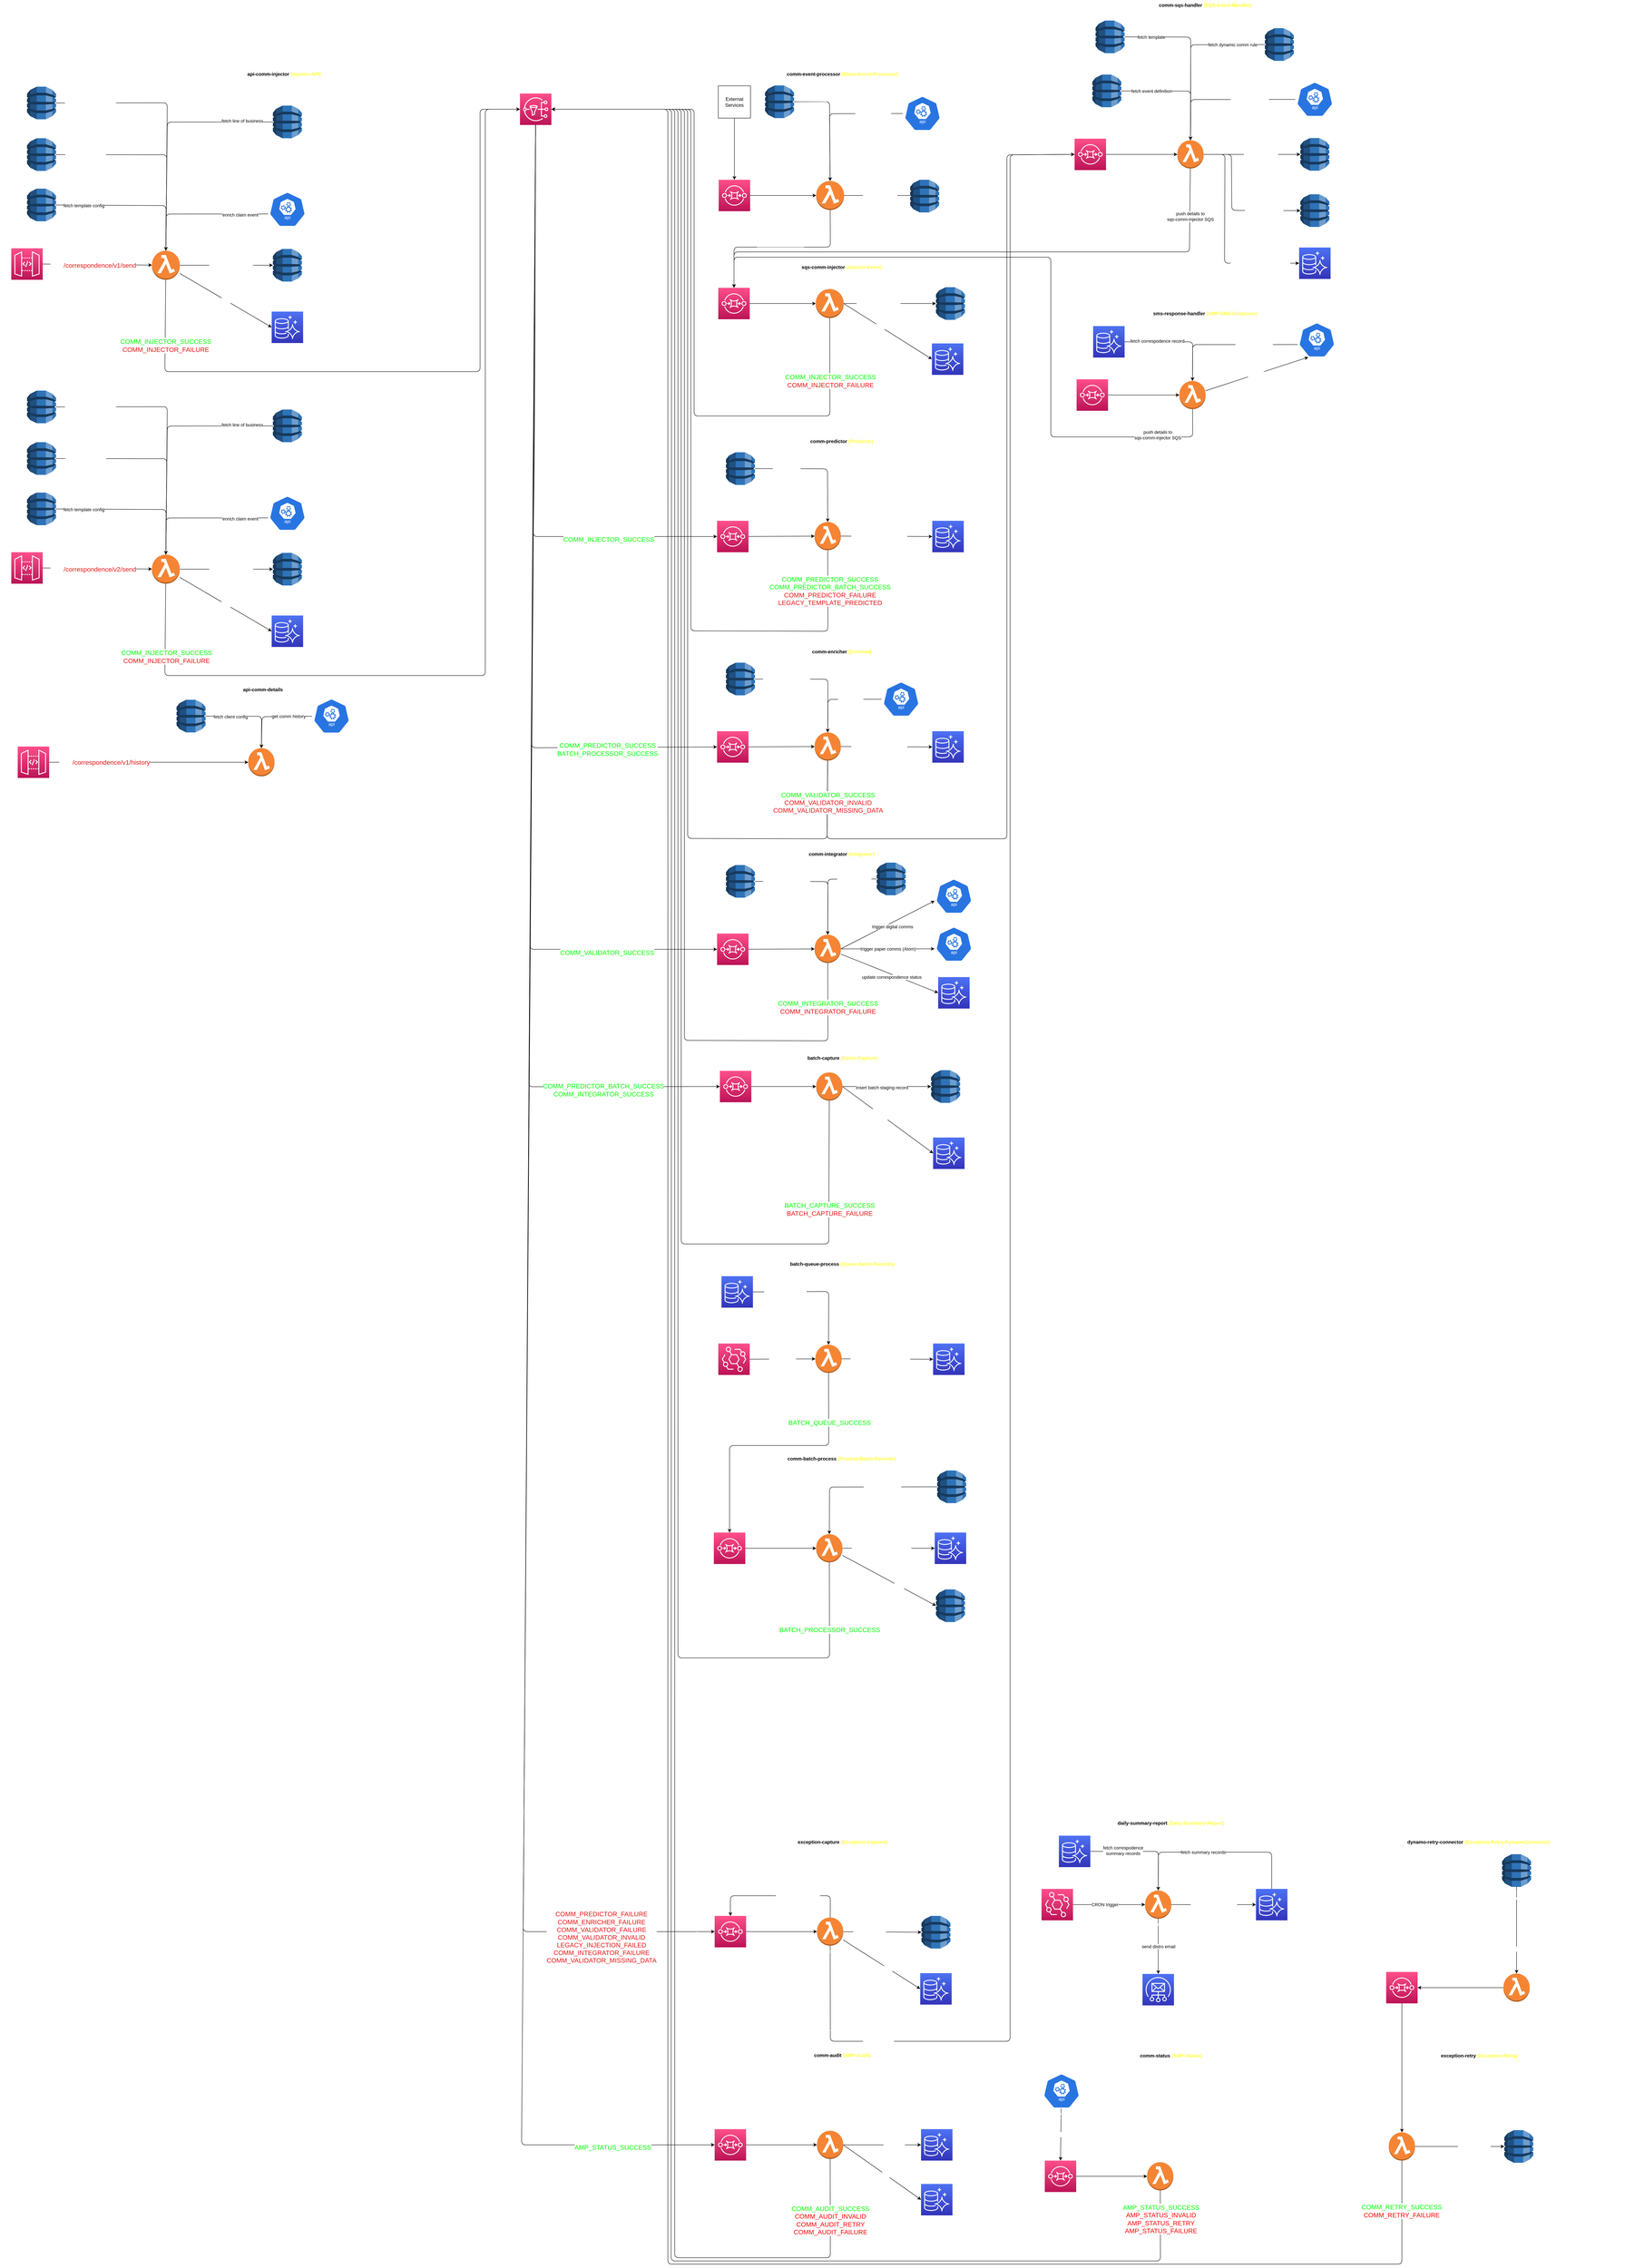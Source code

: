 <mxfile>
    <diagram name="Page-1" id="w-9PzWaDWWB7DMknscqa">
        <mxGraphModel dx="2408" dy="1185" grid="0" gridSize="16" guides="1" tooltips="1" connect="1" arrows="1" fold="1" page="0" pageScale="1" pageWidth="850" pageHeight="1100" background="none" math="0" shadow="0">
            <root>
                <mxCell id="0"/>
                <mxCell id="1" parent="0"/>
                <mxCell id="TQCaMZCHReluHJbkRXF0-1" value="api-comm-injector &lt;font color=&quot;#ffff33&quot;&gt;(injector-API)&lt;/font&gt;" style="swimlane;whiteSpace=wrap;html=1;strokeColor=#FFFFFF;swimlaneLine=1;glass=0;rounded=0;shadow=0;expand=1;movable=1;direction=east;" parent="1" vertex="1">
                    <mxGeometry x="-501" y="-9" width="1408" height="1848" as="geometry"/>
                </mxCell>
                <mxCell id="3" value="Api Gateway Endpoint" style="points=[[0,0,0],[0.25,0,0],[0.5,0,0],[0.75,0,0],[1,0,0],[0,1,0],[0.25,1,0],[0.5,1,0],[0.75,1,0],[1,1,0],[0,0.25,0],[0,0.5,0],[0,0.75,0],[1,0.25,0],[1,0.5,0],[1,0.75,0]];outlineConnect=0;fontColor=#FFFFFF;gradientColor=#FF4F8B;gradientDirection=north;fillColor=#BC1356;strokeColor=#ffffff;dashed=0;verticalLabelPosition=bottom;verticalAlign=top;align=center;html=1;fontSize=12;fontStyle=0;aspect=fixed;shape=mxgraph.aws4.resourceIcon;resIcon=mxgraph.aws4.api_gateway;" parent="TQCaMZCHReluHJbkRXF0-1" vertex="1">
                    <mxGeometry x="27" y="444" width="78" height="78" as="geometry"/>
                </mxCell>
                <mxCell id="121" style="edgeStyle=none;html=1;entryX=0;entryY=0.5;entryDx=0;entryDy=0;entryPerimeter=0;fontColor=#00FF00;" parent="TQCaMZCHReluHJbkRXF0-1" source="4" target="119" edge="1">
                    <mxGeometry relative="1" as="geometry"/>
                </mxCell>
                <mxCell id="123" value="&lt;font color=&quot;#ffffff&quot;&gt;insert request payload&lt;/font&gt;" style="edgeLabel;html=1;align=center;verticalAlign=middle;resizable=0;points=[];fontColor=#00FF00;" parent="121" vertex="1" connectable="0">
                    <mxGeometry x="0.227" y="-3" relative="1" as="geometry">
                        <mxPoint x="-15" y="-2" as="offset"/>
                    </mxGeometry>
                </mxCell>
                <mxCell id="122" value="&lt;font color=&quot;#ffffff&quot;&gt;insert correspondence&lt;/font&gt;" style="edgeStyle=none;html=1;entryX=0;entryY=0.5;entryDx=0;entryDy=0;entryPerimeter=0;fontColor=#00FF00;" parent="TQCaMZCHReluHJbkRXF0-1" source="4" target="120" edge="1">
                    <mxGeometry relative="1" as="geometry"/>
                </mxCell>
                <mxCell id="4" value="inject-comm&lt;br&gt;" style="outlineConnect=0;dashed=0;verticalLabelPosition=bottom;verticalAlign=top;align=center;html=1;shape=mxgraph.aws3.lambda_function;fillColor=#F58534;gradientColor=none;strokeColor=#000000;fontColor=#FFFFFF;" parent="TQCaMZCHReluHJbkRXF0-1" vertex="1">
                    <mxGeometry x="376" y="450" width="69" height="72" as="geometry"/>
                </mxCell>
                <mxCell id="5" value="&lt;font color=&quot;#ffffff&quot;&gt;POST&amp;nbsp;&lt;/font&gt;&lt;span data-lucid-content=&quot;{&amp;quot;t&amp;quot;:&amp;quot;/correspondence/v1/send&amp;quot;,&amp;quot;m&amp;quot;:[{&amp;quot;s&amp;quot;:0,&amp;quot;n&amp;quot;:&amp;quot;s&amp;quot;,&amp;quot;v&amp;quot;:21.333,&amp;quot;e&amp;quot;:23},{&amp;quot;s&amp;quot;:0,&amp;quot;n&amp;quot;:&amp;quot;c&amp;quot;,&amp;quot;v&amp;quot;:&amp;quot;#e81313ff&amp;quot;,&amp;quot;e&amp;quot;:23}]}&quot; data-lucid-type=&quot;application/vnd.lucid.text&quot;&gt;&lt;span style=&quot;color:#e81313;font-size:16.0px;&quot;&gt;/correspondence/v1/send&lt;/span&gt;&lt;span style=&quot;color:#e81313;font-size:16.0px;&quot;&gt;&lt;br&gt;&lt;/span&gt;&lt;/span&gt;" style="edgeStyle=none;html=1;fontColor=#000000;exitX=1;exitY=0.5;exitDx=0;exitDy=0;exitPerimeter=0;" parent="TQCaMZCHReluHJbkRXF0-1" source="3" target="4" edge="1">
                    <mxGeometry x="-0.073" y="-2" relative="1" as="geometry">
                        <mxPoint x="417.143" y="395" as="targetPoint"/>
                        <mxPoint as="offset"/>
                        <mxPoint x="145" y="483.384" as="sourcePoint"/>
                    </mxGeometry>
                </mxCell>
                <mxCell id="118" style="edgeStyle=none;html=1;entryX=0.5;entryY=0;entryDx=0;entryDy=0;entryPerimeter=0;fontColor=#00FF00;exitX=0.005;exitY=0.63;exitDx=0;exitDy=0;exitPerimeter=0;" parent="TQCaMZCHReluHJbkRXF0-1" source="117" target="4" edge="1">
                    <mxGeometry relative="1" as="geometry">
                        <Array as="points">
                            <mxPoint x="411" y="359"/>
                        </Array>
                    </mxGeometry>
                </mxCell>
                <mxCell id="264" value="enrich claim event" style="edgeLabel;html=1;align=center;verticalAlign=middle;resizable=0;points=[];" parent="118" vertex="1" connectable="0">
                    <mxGeometry x="0.16" y="3" relative="1" as="geometry">
                        <mxPoint x="130" y="-1" as="offset"/>
                    </mxGeometry>
                </mxCell>
                <mxCell id="117" value="Alpha GraphQL" style="html=1;dashed=0;whitespace=wrap;fillColor=#2875E2;strokeColor=#ffffff;points=[[0.005,0.63,0],[0.1,0.2,0],[0.9,0.2,0],[0.5,0,0],[0.995,0.63,0],[0.72,0.99,0],[0.5,1,0],[0.28,0.99,0]];verticalLabelPosition=bottom;align=center;verticalAlign=top;shape=mxgraph.kubernetes.icon;prIcon=api;fontColor=#FFFFFF;" parent="TQCaMZCHReluHJbkRXF0-1" vertex="1">
                    <mxGeometry x="663.5" y="304" width="97" height="87" as="geometry"/>
                </mxCell>
                <mxCell id="119" value="hcom-request-payload&lt;br&gt;DynamoDB" style="outlineConnect=0;dashed=0;verticalLabelPosition=bottom;verticalAlign=top;align=center;html=1;shape=mxgraph.aws3.dynamo_db;fillColor=#2E73B8;gradientColor=none;strokeColor=#FFFFFF;fontColor=#FFFFFF;" parent="TQCaMZCHReluHJbkRXF0-1" vertex="1">
                    <mxGeometry x="676" y="445.5" width="72" height="81" as="geometry"/>
                </mxCell>
                <mxCell id="120" value="&lt;font color=&quot;#ffffff&quot;&gt;customer_correspondence&lt;br&gt;Aurora Postgres&lt;br&gt;&lt;/font&gt;" style="points=[[0,0,0],[0.25,0,0],[0.5,0,0],[0.75,0,0],[1,0,0],[0,1,0],[0.25,1,0],[0.5,1,0],[0.75,1,0],[1,1,0],[0,0.25,0],[0,0.5,0],[0,0.75,0],[1,0.25,0],[1,0.5,0],[1,0.75,0]];outlineConnect=0;fontColor=#232F3E;gradientColor=#4D72F3;gradientDirection=north;fillColor=#3334B9;strokeColor=#ffffff;dashed=0;verticalLabelPosition=bottom;verticalAlign=top;align=center;html=1;fontSize=12;fontStyle=0;aspect=fixed;shape=mxgraph.aws4.resourceIcon;resIcon=mxgraph.aws4.aurora;" parent="TQCaMZCHReluHJbkRXF0-1" vertex="1">
                    <mxGeometry x="673" y="601" width="78" height="78" as="geometry"/>
                </mxCell>
                <mxCell id="125" style="edgeStyle=none;html=1;entryX=0.5;entryY=0;entryDx=0;entryDy=0;entryPerimeter=0;fontColor=#FFFFFF;" parent="TQCaMZCHReluHJbkRXF0-1" source="124" target="4" edge="1">
                    <mxGeometry relative="1" as="geometry">
                        <Array as="points">
                            <mxPoint x="414" y="83"/>
                        </Array>
                    </mxGeometry>
                </mxCell>
                <mxCell id="126" value="fetch dynamic comm rules" style="edgeLabel;html=1;align=center;verticalAlign=middle;resizable=0;points=[];fontColor=#FFFFFF;" parent="125" vertex="1" connectable="0">
                    <mxGeometry x="-0.357" y="-1" relative="1" as="geometry">
                        <mxPoint x="-122" as="offset"/>
                    </mxGeometry>
                </mxCell>
                <mxCell id="124" value="hcom-dynamic-comm-events&lt;br&gt;DynamoDB" style="outlineConnect=0;dashed=0;verticalLabelPosition=bottom;verticalAlign=top;align=center;html=1;shape=mxgraph.aws3.dynamo_db;fillColor=#2E73B8;gradientColor=none;strokeColor=#FFFFFF;fontColor=#FFFFFF;" parent="TQCaMZCHReluHJbkRXF0-1" vertex="1">
                    <mxGeometry x="66" y="43" width="72" height="81" as="geometry"/>
                </mxCell>
                <mxCell id="128" style="edgeStyle=none;html=1;entryX=0.5;entryY=0;entryDx=0;entryDy=0;entryPerimeter=0;fontColor=#FFFFFF;" parent="TQCaMZCHReluHJbkRXF0-1" source="127" target="4" edge="1">
                    <mxGeometry relative="1" as="geometry">
                        <Array as="points">
                            <mxPoint x="413" y="212"/>
                        </Array>
                    </mxGeometry>
                </mxCell>
                <mxCell id="129" value="fetch event definition" style="edgeLabel;html=1;align=center;verticalAlign=middle;resizable=0;points=[];fontColor=#FFFFFF;" parent="128" vertex="1" connectable="0">
                    <mxGeometry x="-0.267" y="-2" relative="1" as="geometry">
                        <mxPoint x="-115" y="-2" as="offset"/>
                    </mxGeometry>
                </mxCell>
                <mxCell id="127" value="hcom-event-definition&lt;br&gt;DynamoDB" style="outlineConnect=0;dashed=0;verticalLabelPosition=bottom;verticalAlign=top;align=center;html=1;shape=mxgraph.aws3.dynamo_db;fillColor=#2E73B8;gradientColor=none;strokeColor=#FFFFFF;fontColor=#FFFFFF;" parent="TQCaMZCHReluHJbkRXF0-1" vertex="1">
                    <mxGeometry x="66" y="171" width="72" height="81" as="geometry"/>
                </mxCell>
                <mxCell id="6" value="&lt;font color=&quot;#ffffff&quot;&gt;hcom-event-bus&lt;br&gt;SNS&lt;br&gt;&lt;/font&gt;" style="points=[[0,0,0],[0.25,0,0],[0.5,0,0],[0.75,0,0],[1,0,0],[0,1,0],[0.25,1,0],[0.5,1,0],[0.75,1,0],[1,1,0],[0,0.25,0],[0,0.5,0],[0,0.75,0],[1,0.25,0],[1,0.5,0],[1,0.75,0]];outlineConnect=0;fontColor=#232F3E;gradientColor=#FF4F8B;gradientDirection=north;fillColor=#BC1356;strokeColor=#ffffff;dashed=0;verticalLabelPosition=bottom;verticalAlign=top;align=center;html=1;fontSize=12;fontStyle=0;aspect=fixed;shape=mxgraph.aws4.resourceIcon;resIcon=mxgraph.aws4.sns;movable=1;" parent="TQCaMZCHReluHJbkRXF0-1" vertex="1">
                    <mxGeometry x="1289" y="60" width="78" height="78" as="geometry"/>
                </mxCell>
                <mxCell id="198" style="edgeStyle=none;html=1;entryX=0;entryY=0.5;entryDx=0;entryDy=0;entryPerimeter=0;fontColor=#FFFFFF;" parent="TQCaMZCHReluHJbkRXF0-1" source="4" target="6" edge="1">
                    <mxGeometry relative="1" as="geometry">
                        <Array as="points">
                            <mxPoint x="408" y="750"/>
                            <mxPoint x="1190" y="750"/>
                            <mxPoint x="1190" y="99"/>
                        </Array>
                    </mxGeometry>
                </mxCell>
                <mxCell id="199" value="&lt;font style=&quot;font-size: 15.992px;&quot; color=&quot;#00ff00&quot;&gt;COMM_INJECTOR_SUCCESS&lt;/font&gt;&lt;br style=&quot;font-size: 15.992px;&quot;&gt;&lt;font style=&quot;font-size: 15.992px;&quot; color=&quot;#e81313&quot;&gt;COMM_INJECTOR_FAILURE&lt;/font&gt;" style="edgeLabel;html=1;align=center;verticalAlign=middle;resizable=0;points=[];fontColor=#FFFFFF;" parent="198" vertex="1" connectable="0">
                    <mxGeometry x="-0.769" y="2" relative="1" as="geometry">
                        <mxPoint y="-41" as="offset"/>
                    </mxGeometry>
                </mxCell>
                <mxCell id="258" style="edgeStyle=none;html=1;" parent="TQCaMZCHReluHJbkRXF0-1" source="260" target="4" edge="1">
                    <mxGeometry relative="1" as="geometry">
                        <Array as="points">
                            <mxPoint x="411" y="338"/>
                        </Array>
                        <mxPoint x="413.5" y="318.0" as="targetPoint"/>
                    </mxGeometry>
                </mxCell>
                <mxCell id="259" value="fetch template config" style="edgeLabel;html=1;align=center;verticalAlign=middle;resizable=0;points=[];" parent="258" vertex="1" connectable="0">
                    <mxGeometry x="-0.21" relative="1" as="geometry">
                        <mxPoint x="-83" as="offset"/>
                    </mxGeometry>
                </mxCell>
                <mxCell id="260" value="hcom-cientchannel-template-config&lt;br&gt;DynamoDB" style="outlineConnect=0;dashed=0;verticalLabelPosition=bottom;verticalAlign=top;align=center;html=1;shape=mxgraph.aws3.dynamo_db;fillColor=#2E73B8;gradientColor=none;strokeColor=#FFFFFF;fontColor=#FFFFFF;" parent="TQCaMZCHReluHJbkRXF0-1" vertex="1">
                    <mxGeometry x="66" y="296" width="72" height="81" as="geometry"/>
                </mxCell>
                <mxCell id="262" style="edgeStyle=none;html=1;entryX=0.5;entryY=0;entryDx=0;entryDy=0;entryPerimeter=0;" parent="TQCaMZCHReluHJbkRXF0-1" source="261" target="4" edge="1">
                    <mxGeometry relative="1" as="geometry">
                        <Array as="points">
                            <mxPoint x="414" y="131"/>
                        </Array>
                    </mxGeometry>
                </mxCell>
                <mxCell id="263" value="fetch line of business" style="edgeLabel;html=1;align=center;verticalAlign=middle;resizable=0;points=[];" parent="262" vertex="1" connectable="0">
                    <mxGeometry x="-0.516" y="1" relative="1" as="geometry">
                        <mxPoint x="64" y="-4" as="offset"/>
                    </mxGeometry>
                </mxCell>
                <mxCell id="261" value="hcom-client-config&lt;br&gt;DynamoDB" style="outlineConnect=0;dashed=0;verticalLabelPosition=bottom;verticalAlign=top;align=center;html=1;shape=mxgraph.aws3.dynamo_db;fillColor=#2E73B8;gradientColor=none;strokeColor=#FFFFFF;fontColor=#FFFFFF;" parent="TQCaMZCHReluHJbkRXF0-1" vertex="1">
                    <mxGeometry x="676" y="90" width="72" height="81" as="geometry"/>
                </mxCell>
                <mxCell id="289" value="Api Gateway Endpoint" style="points=[[0,0,0],[0.25,0,0],[0.5,0,0],[0.75,0,0],[1,0,0],[0,1,0],[0.25,1,0],[0.5,1,0],[0.75,1,0],[1,1,0],[0,0.25,0],[0,0.5,0],[0,0.75,0],[1,0.25,0],[1,0.5,0],[1,0.75,0]];outlineConnect=0;fontColor=#FFFFFF;gradientColor=#FF4F8B;gradientDirection=north;fillColor=#BC1356;strokeColor=#ffffff;dashed=0;verticalLabelPosition=bottom;verticalAlign=top;align=center;html=1;fontSize=12;fontStyle=0;aspect=fixed;shape=mxgraph.aws4.resourceIcon;resIcon=mxgraph.aws4.api_gateway;" parent="TQCaMZCHReluHJbkRXF0-1" vertex="1">
                    <mxGeometry x="27" y="1198" width="78" height="78" as="geometry"/>
                </mxCell>
                <mxCell id="293" value="inject-comm-v2" style="outlineConnect=0;dashed=0;verticalLabelPosition=bottom;verticalAlign=top;align=center;html=1;shape=mxgraph.aws3.lambda_function;fillColor=#F58534;gradientColor=none;strokeColor=#000000;fontColor=#FFFFFF;" parent="TQCaMZCHReluHJbkRXF0-1" vertex="1">
                    <mxGeometry x="376" y="1204" width="69" height="72" as="geometry"/>
                </mxCell>
                <mxCell id="294" value="&lt;font color=&quot;#ffffff&quot;&gt;POST&amp;nbsp;&lt;/font&gt;&lt;span data-lucid-content=&quot;{&amp;quot;t&amp;quot;:&amp;quot;/correspondence/v1/send&amp;quot;,&amp;quot;m&amp;quot;:[{&amp;quot;s&amp;quot;:0,&amp;quot;n&amp;quot;:&amp;quot;s&amp;quot;,&amp;quot;v&amp;quot;:21.333,&amp;quot;e&amp;quot;:23},{&amp;quot;s&amp;quot;:0,&amp;quot;n&amp;quot;:&amp;quot;c&amp;quot;,&amp;quot;v&amp;quot;:&amp;quot;#e81313ff&amp;quot;,&amp;quot;e&amp;quot;:23}]}&quot; data-lucid-type=&quot;application/vnd.lucid.text&quot;&gt;&lt;span style=&quot;color:#e81313;font-size:16.0px;&quot;&gt;/correspondence/v2/send&lt;/span&gt;&lt;span style=&quot;color:#e81313;font-size:16.0px;&quot;&gt;&lt;br&gt;&lt;/span&gt;&lt;/span&gt;" style="edgeStyle=none;html=1;fontColor=#000000;exitX=1;exitY=0.5;exitDx=0;exitDy=0;exitPerimeter=0;" parent="TQCaMZCHReluHJbkRXF0-1" source="289" target="293" edge="1">
                    <mxGeometry x="-0.073" y="-2" relative="1" as="geometry">
                        <mxPoint x="918.143" y="1158" as="targetPoint"/>
                        <mxPoint as="offset"/>
                        <mxPoint x="646" y="1246.384" as="sourcePoint"/>
                    </mxGeometry>
                </mxCell>
                <mxCell id="295" style="edgeStyle=none;html=1;entryX=0.5;entryY=0;entryDx=0;entryDy=0;entryPerimeter=0;fontColor=#00FF00;exitX=0.005;exitY=0.63;exitDx=0;exitDy=0;exitPerimeter=0;" parent="TQCaMZCHReluHJbkRXF0-1" source="297" target="293" edge="1">
                    <mxGeometry relative="1" as="geometry">
                        <Array as="points">
                            <mxPoint x="411" y="1113"/>
                        </Array>
                    </mxGeometry>
                </mxCell>
                <mxCell id="296" value="enrich claim event" style="edgeLabel;html=1;align=center;verticalAlign=middle;resizable=0;points=[];" parent="295" vertex="1" connectable="0">
                    <mxGeometry x="0.16" y="3" relative="1" as="geometry">
                        <mxPoint x="130" y="-1" as="offset"/>
                    </mxGeometry>
                </mxCell>
                <mxCell id="297" value="Alpha GraphQL" style="html=1;dashed=0;whitespace=wrap;fillColor=#2875E2;strokeColor=#ffffff;points=[[0.005,0.63,0],[0.1,0.2,0],[0.9,0.2,0],[0.5,0,0],[0.995,0.63,0],[0.72,0.99,0],[0.5,1,0],[0.28,0.99,0]];verticalLabelPosition=bottom;align=center;verticalAlign=top;shape=mxgraph.kubernetes.icon;prIcon=api;fontColor=#FFFFFF;" parent="TQCaMZCHReluHJbkRXF0-1" vertex="1">
                    <mxGeometry x="663.5" y="1058" width="97" height="87" as="geometry"/>
                </mxCell>
                <mxCell id="298" value="hcom-request-payload&lt;br&gt;DynamoDB" style="outlineConnect=0;dashed=0;verticalLabelPosition=bottom;verticalAlign=top;align=center;html=1;shape=mxgraph.aws3.dynamo_db;fillColor=#2E73B8;gradientColor=none;strokeColor=#FFFFFF;fontColor=#FFFFFF;" parent="TQCaMZCHReluHJbkRXF0-1" vertex="1">
                    <mxGeometry x="676" y="1199.5" width="72" height="81" as="geometry"/>
                </mxCell>
                <mxCell id="290" style="edgeStyle=none;html=1;entryX=0;entryY=0.5;entryDx=0;entryDy=0;entryPerimeter=0;fontColor=#00FF00;" parent="TQCaMZCHReluHJbkRXF0-1" source="293" target="298" edge="1">
                    <mxGeometry relative="1" as="geometry"/>
                </mxCell>
                <mxCell id="291" value="&lt;font color=&quot;#ffffff&quot;&gt;insert request payload&lt;/font&gt;" style="edgeLabel;html=1;align=center;verticalAlign=middle;resizable=0;points=[];fontColor=#00FF00;" parent="290" vertex="1" connectable="0">
                    <mxGeometry x="0.227" y="-3" relative="1" as="geometry">
                        <mxPoint x="-15" y="-2" as="offset"/>
                    </mxGeometry>
                </mxCell>
                <mxCell id="299" value="&lt;font color=&quot;#ffffff&quot;&gt;customer_correspondence&lt;br&gt;Aurora Postgres&lt;br&gt;&lt;/font&gt;" style="points=[[0,0,0],[0.25,0,0],[0.5,0,0],[0.75,0,0],[1,0,0],[0,1,0],[0.25,1,0],[0.5,1,0],[0.75,1,0],[1,1,0],[0,0.25,0],[0,0.5,0],[0,0.75,0],[1,0.25,0],[1,0.5,0],[1,0.75,0]];outlineConnect=0;fontColor=#232F3E;gradientColor=#4D72F3;gradientDirection=north;fillColor=#3334B9;strokeColor=#ffffff;dashed=0;verticalLabelPosition=bottom;verticalAlign=top;align=center;html=1;fontSize=12;fontStyle=0;aspect=fixed;shape=mxgraph.aws4.resourceIcon;resIcon=mxgraph.aws4.aurora;" parent="TQCaMZCHReluHJbkRXF0-1" vertex="1">
                    <mxGeometry x="673" y="1355" width="78" height="78" as="geometry"/>
                </mxCell>
                <mxCell id="300" style="edgeStyle=none;html=1;entryX=0.5;entryY=0;entryDx=0;entryDy=0;entryPerimeter=0;fontColor=#FFFFFF;" parent="TQCaMZCHReluHJbkRXF0-1" source="302" target="293" edge="1">
                    <mxGeometry relative="1" as="geometry">
                        <Array as="points">
                            <mxPoint x="414" y="837"/>
                        </Array>
                    </mxGeometry>
                </mxCell>
                <mxCell id="301" value="fetch dynamic comm rules" style="edgeLabel;html=1;align=center;verticalAlign=middle;resizable=0;points=[];fontColor=#FFFFFF;" parent="300" vertex="1" connectable="0">
                    <mxGeometry x="-0.357" y="-1" relative="1" as="geometry">
                        <mxPoint x="-122" as="offset"/>
                    </mxGeometry>
                </mxCell>
                <mxCell id="302" value="hcom-dynamic-comm-events&lt;br&gt;DynamoDB" style="outlineConnect=0;dashed=0;verticalLabelPosition=bottom;verticalAlign=top;align=center;html=1;shape=mxgraph.aws3.dynamo_db;fillColor=#2E73B8;gradientColor=none;strokeColor=#FFFFFF;fontColor=#FFFFFF;" parent="TQCaMZCHReluHJbkRXF0-1" vertex="1">
                    <mxGeometry x="66" y="797" width="72" height="81" as="geometry"/>
                </mxCell>
                <mxCell id="303" style="edgeStyle=none;html=1;entryX=0.5;entryY=0;entryDx=0;entryDy=0;entryPerimeter=0;fontColor=#FFFFFF;" parent="TQCaMZCHReluHJbkRXF0-1" source="305" target="293" edge="1">
                    <mxGeometry relative="1" as="geometry">
                        <Array as="points">
                            <mxPoint x="413" y="966"/>
                        </Array>
                    </mxGeometry>
                </mxCell>
                <mxCell id="304" value="fetch event definition" style="edgeLabel;html=1;align=center;verticalAlign=middle;resizable=0;points=[];fontColor=#FFFFFF;" parent="303" vertex="1" connectable="0">
                    <mxGeometry x="-0.267" y="-2" relative="1" as="geometry">
                        <mxPoint x="-115" y="-2" as="offset"/>
                    </mxGeometry>
                </mxCell>
                <mxCell id="305" value="hcom-event-definition&lt;br&gt;DynamoDB" style="outlineConnect=0;dashed=0;verticalLabelPosition=bottom;verticalAlign=top;align=center;html=1;shape=mxgraph.aws3.dynamo_db;fillColor=#2E73B8;gradientColor=none;strokeColor=#FFFFFF;fontColor=#FFFFFF;" parent="TQCaMZCHReluHJbkRXF0-1" vertex="1">
                    <mxGeometry x="66" y="925" width="72" height="81" as="geometry"/>
                </mxCell>
                <mxCell id="306" style="edgeStyle=none;html=1;entryX=0;entryY=0.5;entryDx=0;entryDy=0;entryPerimeter=0;fontColor=#FFFFFF;" parent="TQCaMZCHReluHJbkRXF0-1" source="293" target="6" edge="1">
                    <mxGeometry relative="1" as="geometry">
                        <Array as="points">
                            <mxPoint x="408" y="1504"/>
                            <mxPoint x="1203" y="1504"/>
                            <mxPoint x="1203" y="99"/>
                        </Array>
                        <mxPoint x="1289" y="853" as="targetPoint"/>
                    </mxGeometry>
                </mxCell>
                <mxCell id="307" value="&lt;font style=&quot;font-size: 15.992px;&quot; color=&quot;#00ff00&quot;&gt;COMM_INJECTOR_SUCCESS&lt;/font&gt;&lt;br style=&quot;font-size: 15.992px;&quot;&gt;&lt;font style=&quot;font-size: 15.992px;&quot; color=&quot;#e81313&quot;&gt;COMM_INJECTOR_FAILURE&lt;/font&gt;" style="edgeLabel;html=1;align=center;verticalAlign=middle;resizable=0;points=[];fontColor=#FFFFFF;" parent="306" vertex="1" connectable="0">
                    <mxGeometry x="-0.769" y="2" relative="1" as="geometry">
                        <mxPoint x="-59" y="-45" as="offset"/>
                    </mxGeometry>
                </mxCell>
                <mxCell id="308" style="edgeStyle=none;html=1;" parent="TQCaMZCHReluHJbkRXF0-1" source="310" target="293" edge="1">
                    <mxGeometry relative="1" as="geometry">
                        <Array as="points">
                            <mxPoint x="411" y="1092"/>
                        </Array>
                        <mxPoint x="914.5" y="1081.0" as="targetPoint"/>
                    </mxGeometry>
                </mxCell>
                <mxCell id="309" value="fetch template config" style="edgeLabel;html=1;align=center;verticalAlign=middle;resizable=0;points=[];" parent="308" vertex="1" connectable="0">
                    <mxGeometry x="-0.21" relative="1" as="geometry">
                        <mxPoint x="-83" as="offset"/>
                    </mxGeometry>
                </mxCell>
                <mxCell id="310" value="hcom-cientchannel-template-config&lt;br&gt;DynamoDB" style="outlineConnect=0;dashed=0;verticalLabelPosition=bottom;verticalAlign=top;align=center;html=1;shape=mxgraph.aws3.dynamo_db;fillColor=#2E73B8;gradientColor=none;strokeColor=#FFFFFF;fontColor=#FFFFFF;" parent="TQCaMZCHReluHJbkRXF0-1" vertex="1">
                    <mxGeometry x="66" y="1050" width="72" height="81" as="geometry"/>
                </mxCell>
                <mxCell id="311" style="edgeStyle=none;html=1;entryX=0.5;entryY=0;entryDx=0;entryDy=0;entryPerimeter=0;" parent="TQCaMZCHReluHJbkRXF0-1" source="313" target="293" edge="1">
                    <mxGeometry relative="1" as="geometry">
                        <Array as="points">
                            <mxPoint x="414" y="885"/>
                        </Array>
                    </mxGeometry>
                </mxCell>
                <mxCell id="312" value="fetch line of business" style="edgeLabel;html=1;align=center;verticalAlign=middle;resizable=0;points=[];" parent="311" vertex="1" connectable="0">
                    <mxGeometry x="-0.516" y="1" relative="1" as="geometry">
                        <mxPoint x="64" y="-4" as="offset"/>
                    </mxGeometry>
                </mxCell>
                <mxCell id="313" value="hcom-client-config&lt;br&gt;DynamoDB" style="outlineConnect=0;dashed=0;verticalLabelPosition=bottom;verticalAlign=top;align=center;html=1;shape=mxgraph.aws3.dynamo_db;fillColor=#2E73B8;gradientColor=none;strokeColor=#FFFFFF;fontColor=#FFFFFF;" parent="TQCaMZCHReluHJbkRXF0-1" vertex="1">
                    <mxGeometry x="676" y="844" width="72" height="81" as="geometry"/>
                </mxCell>
                <mxCell id="292" value="&lt;font color=&quot;#ffffff&quot;&gt;insert correspondence&lt;/font&gt;" style="edgeStyle=none;html=1;entryX=0;entryY=0.5;entryDx=0;entryDy=0;entryPerimeter=0;fontColor=#00FF00;" parent="TQCaMZCHReluHJbkRXF0-1" source="293" target="299" edge="1">
                    <mxGeometry relative="1" as="geometry"/>
                </mxCell>
                <mxCell id="318" value="api-comm-details" style="swimlane;whiteSpace=wrap;html=1;strokeColor=#FFFFFF;" parent="TQCaMZCHReluHJbkRXF0-1" vertex="1">
                    <mxGeometry x="409" y="1527" width="485" height="274" as="geometry"/>
                </mxCell>
                <mxCell id="319" value="history" style="outlineConnect=0;dashed=0;verticalLabelPosition=bottom;verticalAlign=top;align=center;html=1;shape=mxgraph.aws3.lambda_function;fillColor=#F58534;gradientColor=none;strokeColor=#000000;fontColor=#FFFFFF;" parent="318" vertex="1">
                    <mxGeometry x="206" y="157" width="65" height="70" as="geometry"/>
                </mxCell>
                <mxCell id="328" style="edgeStyle=none;html=1;entryX=0.5;entryY=0;entryDx=0;entryDy=0;entryPerimeter=0;" parent="318" source="327" target="319" edge="1">
                    <mxGeometry relative="1" as="geometry">
                        <Array as="points">
                            <mxPoint x="239" y="78"/>
                        </Array>
                    </mxGeometry>
                </mxCell>
                <mxCell id="329" value="fetch client config" style="edgeLabel;html=1;align=center;verticalAlign=middle;resizable=0;points=[];" parent="328" vertex="1" connectable="0">
                    <mxGeometry x="-0.139" y="-3" relative="1" as="geometry">
                        <mxPoint x="-32" y="-2" as="offset"/>
                    </mxGeometry>
                </mxCell>
                <mxCell id="327" value="hcom-client-config&lt;br&gt;DynamoDB" style="outlineConnect=0;dashed=0;verticalLabelPosition=bottom;verticalAlign=top;align=center;html=1;shape=mxgraph.aws3.dynamo_db;fillColor=#2E73B8;gradientColor=none;strokeColor=#FFFFFF;fontColor=#FFFFFF;" parent="318" vertex="1">
                    <mxGeometry x="28" y="37" width="72" height="81" as="geometry"/>
                </mxCell>
                <mxCell id="331" style="edgeStyle=none;html=1;entryX=0.5;entryY=0;entryDx=0;entryDy=0;entryPerimeter=0;" parent="318" source="330" target="319" edge="1">
                    <mxGeometry relative="1" as="geometry">
                        <Array as="points">
                            <mxPoint x="240" y="79"/>
                        </Array>
                    </mxGeometry>
                </mxCell>
                <mxCell id="332" value="get comm history" style="edgeLabel;html=1;align=center;verticalAlign=middle;resizable=0;points=[];" parent="331" vertex="1" connectable="0">
                    <mxGeometry x="-0.14" relative="1" as="geometry">
                        <mxPoint x="29" y="-1" as="offset"/>
                    </mxGeometry>
                </mxCell>
                <mxCell id="330" value="Layer 7" style="html=1;dashed=0;whitespace=wrap;fillColor=#2875E2;strokeColor=#ffffff;points=[[0.005,0.63,0],[0.1,0.2,0],[0.9,0.2,0],[0.5,0,0],[0.995,0.63,0],[0.72,0.99,0],[0.5,1,0],[0.28,0.99,0]];verticalLabelPosition=bottom;align=center;verticalAlign=top;shape=mxgraph.kubernetes.icon;prIcon=api;fontColor=#FFFFFF;" parent="318" vertex="1">
                    <mxGeometry x="364" y="34" width="97" height="87" as="geometry"/>
                </mxCell>
                <mxCell id="325" value="Api Gateway Endpoint" style="points=[[0,0,0],[0.25,0,0],[0.5,0,0],[0.75,0,0],[1,0,0],[0,1,0],[0.25,1,0],[0.5,1,0],[0.75,1,0],[1,1,0],[0,0.25,0],[0,0.5,0],[0,0.75,0],[1,0.25,0],[1,0.5,0],[1,0.75,0]];outlineConnect=0;fontColor=#FFFFFF;gradientColor=#FF4F8B;gradientDirection=north;fillColor=#BC1356;strokeColor=#ffffff;dashed=0;verticalLabelPosition=bottom;verticalAlign=top;align=center;html=1;fontSize=12;fontStyle=0;aspect=fixed;shape=mxgraph.aws4.resourceIcon;resIcon=mxgraph.aws4.api_gateway;" parent="TQCaMZCHReluHJbkRXF0-1" vertex="1">
                    <mxGeometry x="43" y="1680" width="78" height="78" as="geometry"/>
                </mxCell>
                <mxCell id="326" value="&lt;font color=&quot;#ffffff&quot;&gt;POST&amp;nbsp;&lt;/font&gt;&lt;span data-lucid-content=&quot;{&amp;quot;t&amp;quot;:&amp;quot;/correspondence/v1/send&amp;quot;,&amp;quot;m&amp;quot;:[{&amp;quot;s&amp;quot;:0,&amp;quot;n&amp;quot;:&amp;quot;s&amp;quot;,&amp;quot;v&amp;quot;:21.333,&amp;quot;e&amp;quot;:23},{&amp;quot;s&amp;quot;:0,&amp;quot;n&amp;quot;:&amp;quot;c&amp;quot;,&amp;quot;v&amp;quot;:&amp;quot;#e81313ff&amp;quot;,&amp;quot;e&amp;quot;:23}]}&quot; data-lucid-type=&quot;application/vnd.lucid.text&quot;&gt;&lt;span style=&quot;color:#e81313;font-size:16.0px;&quot;&gt;/correspondence/v1/history&lt;/span&gt;&lt;span style=&quot;color:#e81313;font-size:16.0px;&quot;&gt;&lt;br&gt;&lt;/span&gt;&lt;/span&gt;" style="edgeStyle=none;html=1;fontColor=#000000;exitX=1;exitY=0.5;exitDx=0;exitDy=0;exitPerimeter=0;entryX=0;entryY=0.5;entryDx=0;entryDy=0;entryPerimeter=0;" parent="TQCaMZCHReluHJbkRXF0-1" source="325" target="319" edge="1">
                    <mxGeometry x="-0.446" relative="1" as="geometry">
                        <mxPoint x="392" y="1721.661" as="targetPoint"/>
                        <mxPoint as="offset"/>
                        <mxPoint x="1163" y="1737.384" as="sourcePoint"/>
                    </mxGeometry>
                </mxCell>
                <mxCell id="7" value="comm-event-processor &lt;font color=&quot;#ffff33&quot;&gt;(Claim-Event-Processor)&lt;/font&gt;" style="swimlane;whiteSpace=wrap;html=1;strokeColor=#FFFFFF;" parent="1" vertex="1">
                    <mxGeometry x="1228" y="-9" width="720" height="410" as="geometry"/>
                </mxCell>
                <mxCell id="17" style="edgeStyle=none;html=1;entryX=0.5;entryY=0;entryDx=0;entryDy=0;entryPerimeter=0;fontColor=#FFFFFF;" parent="7" source="12" target="13" edge="1">
                    <mxGeometry relative="1" as="geometry">
                        <Array as="points">
                            <mxPoint x="328" y="80"/>
                        </Array>
                    </mxGeometry>
                </mxCell>
                <mxCell id="18" value="fetch event definition" style="edgeLabel;html=1;align=center;verticalAlign=middle;resizable=0;points=[];fontColor=#FFFFFF;" parent="17" vertex="1" connectable="0">
                    <mxGeometry x="-0.228" relative="1" as="geometry">
                        <mxPoint x="-31" y="-29" as="offset"/>
                    </mxGeometry>
                </mxCell>
                <mxCell id="12" value="hcom-event-definition&lt;br&gt;DynamoDB" style="outlineConnect=0;dashed=0;verticalLabelPosition=bottom;verticalAlign=top;align=center;html=1;shape=mxgraph.aws3.dynamo_db;fillColor=#2E73B8;gradientColor=none;strokeColor=#FFFFFF;fontColor=#FFFFFF;" parent="7" vertex="1">
                    <mxGeometry x="168" y="40" width="72" height="81" as="geometry"/>
                </mxCell>
                <mxCell id="22" style="edgeStyle=none;html=1;entryX=0.5;entryY=0;entryDx=0;entryDy=0;entryPerimeter=0;fontColor=#FFFFFF;" parent="7" source="13" target="21" edge="1">
                    <mxGeometry relative="1" as="geometry">
                        <Array as="points">
                            <mxPoint x="566" y="313"/>
                        </Array>
                    </mxGeometry>
                </mxCell>
                <mxCell id="23" value="insert claim event" style="edgeLabel;html=1;align=center;verticalAlign=middle;resizable=0;points=[];fontColor=#FFFFFF;" parent="22" vertex="1" connectable="0">
                    <mxGeometry x="-0.546" y="-2" relative="1" as="geometry">
                        <mxPoint x="34" y="-2" as="offset"/>
                    </mxGeometry>
                </mxCell>
                <mxCell id="13" value="process-event" style="outlineConnect=0;dashed=0;verticalLabelPosition=bottom;verticalAlign=top;align=center;html=1;shape=mxgraph.aws3.lambda_function;fillColor=#F58534;gradientColor=none;strokeColor=#000000;fontColor=#FFFFFF;" parent="7" vertex="1">
                    <mxGeometry x="295" y="277" width="69" height="72" as="geometry"/>
                </mxCell>
                <mxCell id="19" style="edgeStyle=none;html=1;entryX=0.5;entryY=0;entryDx=0;entryDy=0;entryPerimeter=0;fontColor=#FFFFFF;" parent="7" source="14" target="13" edge="1">
                    <mxGeometry relative="1" as="geometry">
                        <Array as="points">
                            <mxPoint x="328" y="110"/>
                        </Array>
                    </mxGeometry>
                </mxCell>
                <mxCell id="20" value="enrich claim event" style="edgeLabel;html=1;align=center;verticalAlign=middle;resizable=0;points=[];fontColor=#FFFFFF;" parent="19" vertex="1" connectable="0">
                    <mxGeometry x="-0.27" y="1" relative="1" as="geometry">
                        <mxPoint x="53" y="-1" as="offset"/>
                    </mxGeometry>
                </mxCell>
                <mxCell id="14" value="Alpha GraphQL" style="html=1;dashed=0;whitespace=wrap;fillColor=#2875E2;strokeColor=#ffffff;points=[[0.005,0.63,0],[0.1,0.2,0],[0.9,0.2,0],[0.5,0,0],[0.995,0.63,0],[0.72,0.99,0],[0.5,1,0],[0.28,0.99,0]];verticalLabelPosition=bottom;align=center;verticalAlign=top;shape=mxgraph.kubernetes.icon;prIcon=api;fontColor=#FFFFFF;" parent="7" vertex="1">
                    <mxGeometry x="510" y="66" width="97" height="87" as="geometry"/>
                </mxCell>
                <mxCell id="15" value="&lt;font color=&quot;#ffffff&quot;&gt;hz-claimevents&lt;br&gt;SQS&lt;br&gt;&lt;/font&gt;" style="points=[[0,0,0],[0.25,0,0],[0.5,0,0],[0.75,0,0],[1,0,0],[0,1,0],[0.25,1,0],[0.5,1,0],[0.75,1,0],[1,1,0],[0,0.25,0],[0,0.5,0],[0,0.75,0],[1,0.25,0],[1,0.5,0],[1,0.75,0]];outlineConnect=0;fontColor=#232F3E;gradientColor=#FF4F8B;gradientDirection=north;fillColor=#BC1356;strokeColor=#ffffff;dashed=0;verticalLabelPosition=bottom;verticalAlign=top;align=center;html=1;fontSize=12;fontStyle=0;aspect=fixed;shape=mxgraph.aws4.resourceIcon;resIcon=mxgraph.aws4.sqs;" parent="7" vertex="1">
                    <mxGeometry x="53" y="274" width="78" height="78" as="geometry"/>
                </mxCell>
                <mxCell id="21" value="hcom-claimevents-capture&lt;br&gt;DynamoDB" style="outlineConnect=0;dashed=0;verticalLabelPosition=bottom;verticalAlign=top;align=center;html=1;shape=mxgraph.aws3.dynamo_db;fillColor=#2E73B8;gradientColor=none;strokeColor=#FFFFFF;fontColor=#FFFFFF;" parent="7" vertex="1">
                    <mxGeometry x="528" y="274" width="72" height="81" as="geometry"/>
                </mxCell>
                <mxCell id="16" style="edgeStyle=none;html=1;fontColor=#FFFFFF;" parent="7" source="15" target="13" edge="1">
                    <mxGeometry relative="1" as="geometry">
                        <mxPoint x="356" y="313" as="targetPoint"/>
                    </mxGeometry>
                </mxCell>
                <mxCell id="420" value="External Services" style="whiteSpace=wrap;html=1;aspect=fixed;" parent="7" vertex="1">
                    <mxGeometry x="52" y="41" width="80" height="80" as="geometry"/>
                </mxCell>
                <mxCell id="421" style="edgeStyle=none;html=1;" parent="7" source="420" target="15" edge="1">
                    <mxGeometry relative="1" as="geometry">
                        <mxPoint x="90.0" y="258.421" as="targetPoint"/>
                    </mxGeometry>
                </mxCell>
                <mxCell id="24" value="sqs-comm-injector &lt;font color=&quot;#ffff33&quot;&gt;(injector-Event)&lt;/font&gt;" style="swimlane;whiteSpace=wrap;html=1;strokeColor=#FFFFFF;" parent="1" vertex="1">
                    <mxGeometry x="1226" y="470" width="720" height="337" as="geometry"/>
                </mxCell>
                <mxCell id="28" style="edgeStyle=none;html=1;entryX=0;entryY=0.5;entryDx=0;entryDy=0;entryPerimeter=0;fontColor=#FFFFFF;" parent="24" source="30" target="35" edge="1">
                    <mxGeometry relative="1" as="geometry">
                        <Array as="points">
                            <mxPoint x="567" y="102"/>
                        </Array>
                    </mxGeometry>
                </mxCell>
                <mxCell id="29" value="insert request payload" style="edgeLabel;html=1;align=center;verticalAlign=middle;resizable=0;points=[];fontColor=#FFFFFF;" parent="28" vertex="1" connectable="0">
                    <mxGeometry x="-0.546" y="-2" relative="1" as="geometry">
                        <mxPoint x="34" y="-2" as="offset"/>
                    </mxGeometry>
                </mxCell>
                <mxCell id="41" style="edgeStyle=none;html=1;entryX=0;entryY=0.5;entryDx=0;entryDy=0;entryPerimeter=0;fontColor=#FFFFFF;exitX=1;exitY=0.5;exitDx=0;exitDy=0;exitPerimeter=0;" parent="24" source="30" target="39" edge="1">
                    <mxGeometry relative="1" as="geometry"/>
                </mxCell>
                <mxCell id="42" value="insert correspondence" style="edgeLabel;html=1;align=center;verticalAlign=middle;resizable=0;points=[];fontColor=#FFFFFF;" parent="41" vertex="1" connectable="0">
                    <mxGeometry x="-0.163" y="1" relative="1" as="geometry">
                        <mxPoint as="offset"/>
                    </mxGeometry>
                </mxCell>
                <mxCell id="30" value="inject-comm" style="outlineConnect=0;dashed=0;verticalLabelPosition=bottom;verticalAlign=top;align=center;html=1;shape=mxgraph.aws3.lambda_function;fillColor=#F58534;gradientColor=none;strokeColor=#000000;fontColor=#FFFFFF;" parent="24" vertex="1">
                    <mxGeometry x="296" y="66" width="69" height="72" as="geometry"/>
                </mxCell>
                <mxCell id="34" value="&lt;font color=&quot;#ffffff&quot;&gt;hcom-events&lt;br&gt;SQS&lt;br&gt;&lt;/font&gt;" style="points=[[0,0,0],[0.25,0,0],[0.5,0,0],[0.75,0,0],[1,0,0],[0,1,0],[0.25,1,0],[0.5,1,0],[0.75,1,0],[1,1,0],[0,0.25,0],[0,0.5,0],[0,0.75,0],[1,0.25,0],[1,0.5,0],[1,0.75,0]];outlineConnect=0;fontColor=#232F3E;gradientColor=#FF4F8B;gradientDirection=north;fillColor=#BC1356;strokeColor=#ffffff;dashed=0;verticalLabelPosition=bottom;verticalAlign=top;align=center;html=1;fontSize=12;fontStyle=0;aspect=fixed;shape=mxgraph.aws4.resourceIcon;resIcon=mxgraph.aws4.sqs;" parent="24" vertex="1">
                    <mxGeometry x="54" y="63" width="78" height="78" as="geometry"/>
                </mxCell>
                <mxCell id="35" value="hcom-request-payload&lt;br&gt;DynamoDB" style="outlineConnect=0;dashed=0;verticalLabelPosition=bottom;verticalAlign=top;align=center;html=1;shape=mxgraph.aws3.dynamo_db;fillColor=#2E73B8;gradientColor=none;strokeColor=#FFFFFF;fontColor=#FFFFFF;" parent="24" vertex="1">
                    <mxGeometry x="594" y="61.5" width="72" height="81" as="geometry"/>
                </mxCell>
                <mxCell id="36" style="edgeStyle=none;html=1;fontColor=#FFFFFF;" parent="24" source="34" target="30" edge="1">
                    <mxGeometry relative="1" as="geometry">
                        <mxPoint x="357" y="102" as="targetPoint"/>
                    </mxGeometry>
                </mxCell>
                <mxCell id="39" value="&lt;font color=&quot;#ffffff&quot;&gt;customer_correspondence&lt;br&gt;Aurora Postgres&lt;br&gt;&lt;/font&gt;" style="points=[[0,0,0],[0.25,0,0],[0.5,0,0],[0.75,0,0],[1,0,0],[0,1,0],[0.25,1,0],[0.5,1,0],[0.75,1,0],[1,1,0],[0,0.25,0],[0,0.5,0],[0,0.75,0],[1,0.25,0],[1,0.5,0],[1,0.75,0]];outlineConnect=0;fontColor=#232F3E;gradientColor=#4D72F3;gradientDirection=north;fillColor=#3334B9;strokeColor=#ffffff;dashed=0;verticalLabelPosition=bottom;verticalAlign=top;align=center;html=1;fontSize=12;fontStyle=0;aspect=fixed;shape=mxgraph.aws4.resourceIcon;resIcon=mxgraph.aws4.aurora;" parent="24" vertex="1">
                    <mxGeometry x="584" y="201" width="78" height="78" as="geometry"/>
                </mxCell>
                <mxCell id="37" style="edgeStyle=none;html=1;fontColor=#FFFFFF;" parent="1" source="13" target="34" edge="1">
                    <mxGeometry relative="1" as="geometry">
                        <Array as="points">
                            <mxPoint x="1558" y="432"/>
                            <mxPoint x="1319" y="432"/>
                        </Array>
                    </mxGeometry>
                </mxCell>
                <mxCell id="38" value="push details to&lt;br&gt;sqs-comm-injector SQS" style="edgeLabel;html=1;align=center;verticalAlign=middle;resizable=0;points=[];fontColor=#FFFFFF;" parent="37" vertex="1" connectable="0">
                    <mxGeometry x="-0.38" y="1" relative="1" as="geometry">
                        <mxPoint x="-82" y="-15" as="offset"/>
                    </mxGeometry>
                </mxCell>
                <mxCell id="43" style="edgeStyle=none;html=1;entryX=1;entryY=0.5;entryDx=0;entryDy=0;entryPerimeter=0;fontColor=#FFFFFF;" parent="1" source="30" target="6" edge="1">
                    <mxGeometry relative="1" as="geometry">
                        <Array as="points">
                            <mxPoint x="1557" y="851"/>
                            <mxPoint x="1220" y="851"/>
                            <mxPoint x="1220" y="90"/>
                        </Array>
                    </mxGeometry>
                </mxCell>
                <mxCell id="45" value="&lt;span data-lucid-content=&quot;{&amp;quot;t&amp;quot;:&amp;quot;COMM_INJECTOR_SUCCESS COMM_INJECTOR_FAILURE&amp;quot;,&amp;quot;m&amp;quot;:[{&amp;quot;s&amp;quot;:0,&amp;quot;n&amp;quot;:&amp;quot;p&amp;quot;,&amp;quot;v&amp;quot;:1.199},{&amp;quot;s&amp;quot;:0,&amp;quot;n&amp;quot;:&amp;quot;s&amp;quot;,&amp;quot;v&amp;quot;:21.323,&amp;quot;e&amp;quot;:43},{&amp;quot;s&amp;quot;:0,&amp;quot;n&amp;quot;:&amp;quot;c&amp;quot;,&amp;quot;v&amp;quot;:&amp;quot;#e81313ff&amp;quot;,&amp;quot;e&amp;quot;:43}]}&quot; data-lucid-type=&quot;application/vnd.lucid.text&quot;&gt;&lt;span style=&quot;font-size: 15.992px;&quot;&gt;&lt;font color=&quot;#00ff00&quot;&gt;COMM_INJECTOR_SUCCESS&lt;/font&gt;&lt;br&gt;&lt;font color=&quot;#e81313&quot;&gt;COMM_INJECTOR_FAILURE&lt;/font&gt;&lt;/span&gt;&lt;/span&gt;" style="edgeLabel;html=1;align=center;verticalAlign=middle;resizable=0;points=[];fontColor=#FFFFFF;" parent="43" vertex="1" connectable="0">
                    <mxGeometry x="-0.151" y="1" relative="1" as="geometry">
                        <mxPoint x="339" y="52" as="offset"/>
                    </mxGeometry>
                </mxCell>
                <mxCell id="46" value="comm-predictor &lt;font color=&quot;#ffff33&quot;&gt;(Predictor)&lt;/font&gt;" style="swimlane;whiteSpace=wrap;html=1;strokeColor=#FFFFFF;" parent="1" vertex="1">
                    <mxGeometry x="1226" y="902" width="720" height="439" as="geometry"/>
                </mxCell>
                <mxCell id="49" style="edgeStyle=none;html=1;entryX=0;entryY=0.5;entryDx=0;entryDy=0;entryPerimeter=0;fontColor=#FFFFFF;exitX=1;exitY=0.5;exitDx=0;exitDy=0;exitPerimeter=0;" parent="46" source="51" target="55" edge="1">
                    <mxGeometry relative="1" as="geometry"/>
                </mxCell>
                <mxCell id="50" value="update correspondence with&lt;br&gt;template details" style="edgeLabel;html=1;align=center;verticalAlign=middle;resizable=0;points=[];fontColor=#FFFFFF;" parent="49" vertex="1" connectable="0">
                    <mxGeometry x="-0.163" y="1" relative="1" as="geometry">
                        <mxPoint as="offset"/>
                    </mxGeometry>
                </mxCell>
                <mxCell id="51" value="predict-comm" style="outlineConnect=0;dashed=0;verticalLabelPosition=bottom;verticalAlign=top;align=center;html=1;shape=mxgraph.aws3.lambda_function;fillColor=#F58534;gradientColor=none;strokeColor=#000000;fontColor=#FFFFFF;" parent="46" vertex="1">
                    <mxGeometry x="293" y="212" width="65" height="70" as="geometry"/>
                </mxCell>
                <mxCell id="52" value="&lt;font color=&quot;#ffffff&quot;&gt;predictor-events&lt;br&gt;SQS&lt;br&gt;&lt;/font&gt;" style="points=[[0,0,0],[0.25,0,0],[0.5,0,0],[0.75,0,0],[1,0,0],[0,1,0],[0.25,1,0],[0.5,1,0],[0.75,1,0],[1,1,0],[0,0.25,0],[0,0.5,0],[0,0.75,0],[1,0.25,0],[1,0.5,0],[1,0.75,0]];outlineConnect=0;fontColor=#232F3E;gradientColor=#FF4F8B;gradientDirection=north;fillColor=#BC1356;strokeColor=#ffffff;dashed=0;verticalLabelPosition=bottom;verticalAlign=top;align=center;html=1;fontSize=12;fontStyle=0;aspect=fixed;shape=mxgraph.aws4.resourceIcon;resIcon=mxgraph.aws4.sqs;" parent="46" vertex="1">
                    <mxGeometry x="51" y="209" width="78" height="78" as="geometry"/>
                </mxCell>
                <mxCell id="54" style="edgeStyle=none;html=1;fontColor=#FFFFFF;" parent="46" source="52" target="51" edge="1">
                    <mxGeometry relative="1" as="geometry">
                        <mxPoint x="354" y="248" as="targetPoint"/>
                    </mxGeometry>
                </mxCell>
                <mxCell id="55" value="&lt;font color=&quot;#ffffff&quot;&gt;customer_correspondence&lt;br&gt;Aurora Postgres&lt;br&gt;&lt;/font&gt;" style="points=[[0,0,0],[0.25,0,0],[0.5,0,0],[0.75,0,0],[1,0,0],[0,1,0],[0.25,1,0],[0.5,1,0],[0.75,1,0],[1,1,0],[0,0.25,0],[0,0.5,0],[0,0.75,0],[1,0.25,0],[1,0.5,0],[1,0.75,0]];outlineConnect=0;fontColor=#232F3E;gradientColor=#4D72F3;gradientDirection=north;fillColor=#3334B9;strokeColor=#ffffff;dashed=0;verticalLabelPosition=bottom;verticalAlign=top;align=center;html=1;fontSize=12;fontStyle=0;aspect=fixed;shape=mxgraph.aws4.resourceIcon;resIcon=mxgraph.aws4.aurora;" parent="46" vertex="1">
                    <mxGeometry x="585" y="209" width="78" height="78" as="geometry"/>
                </mxCell>
                <mxCell id="59" style="edgeStyle=none;html=1;entryX=0.5;entryY=0;entryDx=0;entryDy=0;entryPerimeter=0;fontColor=#FFFFFF;" parent="46" source="58" target="51" edge="1">
                    <mxGeometry relative="1" as="geometry">
                        <Array as="points">
                            <mxPoint x="325" y="80"/>
                        </Array>
                    </mxGeometry>
                </mxCell>
                <mxCell id="60" value="fetch template" style="edgeLabel;html=1;align=center;verticalAlign=middle;resizable=0;points=[];fontColor=#FFFFFF;" parent="59" vertex="1" connectable="0">
                    <mxGeometry x="-0.502" y="-1" relative="1" as="geometry">
                        <mxPoint as="offset"/>
                    </mxGeometry>
                </mxCell>
                <mxCell id="58" value="hcom-clientchannel-template-config&lt;br&gt;DynamoDB" style="outlineConnect=0;dashed=0;verticalLabelPosition=bottom;verticalAlign=top;align=center;html=1;shape=mxgraph.aws3.dynamo_db;fillColor=#2E73B8;gradientColor=none;strokeColor=#FFFFFF;fontColor=#FFFFFF;" parent="46" vertex="1">
                    <mxGeometry x="73" y="39" width="72" height="81" as="geometry"/>
                </mxCell>
                <mxCell id="56" style="edgeStyle=none;html=1;entryX=0;entryY=0.5;entryDx=0;entryDy=0;entryPerimeter=0;fontColor=#FFFFFF;" parent="1" source="6" target="52" edge="1">
                    <mxGeometry relative="1" as="geometry">
                        <Array as="points">
                            <mxPoint x="824" y="886"/>
                            <mxPoint x="821" y="1150"/>
                        </Array>
                    </mxGeometry>
                </mxCell>
                <mxCell id="57" value="&lt;span data-lucid-content=&quot;{&amp;quot;t&amp;quot;:&amp;quot;Subscribed to  COMM_INJECTOR_SUCCESS &amp;quot;,&amp;quot;m&amp;quot;:[{&amp;quot;s&amp;quot;:0,&amp;quot;n&amp;quot;:&amp;quot;f&amp;quot;,&amp;quot;v&amp;quot;:&amp;quot;Liberation Serif&amp;quot;,&amp;quot;e&amp;quot;:15},{&amp;quot;s&amp;quot;:0,&amp;quot;n&amp;quot;:&amp;quot;b&amp;quot;,&amp;quot;v&amp;quot;:true,&amp;quot;e&amp;quot;:15},{&amp;quot;s&amp;quot;:0,&amp;quot;n&amp;quot;:&amp;quot;s&amp;quot;,&amp;quot;v&amp;quot;:17.778,&amp;quot;e&amp;quot;:15},{&amp;quot;s&amp;quot;:0,&amp;quot;n&amp;quot;:&amp;quot;c&amp;quot;,&amp;quot;v&amp;quot;:&amp;quot;333333ff&amp;quot;,&amp;quot;e&amp;quot;:15},{&amp;quot;s&amp;quot;:0,&amp;quot;n&amp;quot;:&amp;quot;fsp&amp;quot;,&amp;quot;v&amp;quot;:&amp;quot;ss_presetShapeStyle1_textStyle&amp;quot;,&amp;quot;e&amp;quot;:15},{&amp;quot;s&amp;quot;:0,&amp;quot;n&amp;quot;:&amp;quot;fsp2&amp;quot;,&amp;quot;v&amp;quot;:&amp;quot;ss_presetShapeStyle1_textStyle&amp;quot;,&amp;quot;e&amp;quot;:15},{&amp;quot;s&amp;quot;:15,&amp;quot;n&amp;quot;:&amp;quot;s&amp;quot;,&amp;quot;v&amp;quot;:21.323,&amp;quot;e&amp;quot;:36},{&amp;quot;s&amp;quot;:15,&amp;quot;n&amp;quot;:&amp;quot;c&amp;quot;,&amp;quot;v&amp;quot;:&amp;quot;#e81313ff&amp;quot;,&amp;quot;e&amp;quot;:36},{&amp;quot;s&amp;quot;:36,&amp;quot;n&amp;quot;:&amp;quot;f&amp;quot;,&amp;quot;v&amp;quot;:&amp;quot;Liberation Serif&amp;quot;,&amp;quot;e&amp;quot;:37},{&amp;quot;s&amp;quot;:36,&amp;quot;n&amp;quot;:&amp;quot;b&amp;quot;,&amp;quot;v&amp;quot;:true,&amp;quot;e&amp;quot;:37},{&amp;quot;s&amp;quot;:36,&amp;quot;n&amp;quot;:&amp;quot;s&amp;quot;,&amp;quot;v&amp;quot;:17.778,&amp;quot;e&amp;quot;:37},{&amp;quot;s&amp;quot;:36,&amp;quot;n&amp;quot;:&amp;quot;c&amp;quot;,&amp;quot;v&amp;quot;:&amp;quot;333333ff&amp;quot;,&amp;quot;e&amp;quot;:37},{&amp;quot;s&amp;quot;:36,&amp;quot;n&amp;quot;:&amp;quot;fsp&amp;quot;,&amp;quot;v&amp;quot;:&amp;quot;ss_presetShapeStyle1_textStyle&amp;quot;,&amp;quot;e&amp;quot;:37},{&amp;quot;s&amp;quot;:36,&amp;quot;n&amp;quot;:&amp;quot;fsp2&amp;quot;,&amp;quot;v&amp;quot;:&amp;quot;ss_presetShapeStyle1_textStyle&amp;quot;,&amp;quot;e&amp;quot;:37}]}&quot; data-lucid-type=&quot;application/vnd.lucid.text&quot;&gt;&lt;span style=&quot;font-size: 13.333px;&quot;&gt;&lt;b&gt;Subscribed to&lt;br&gt;&lt;/b&gt;&lt;/span&gt;&lt;span style=&quot;font-size: 15.992px;&quot;&gt;&lt;font color=&quot;#00ff00&quot;&gt;COMM_INJECTOR_SUCCESS&lt;/font&gt;&lt;/span&gt;&lt;span style=&quot;font-weight:bold;color:#333333;font-size:13.333px;&quot;&gt;&lt;/span&gt;&lt;/span&gt;" style="edgeLabel;html=1;align=center;verticalAlign=middle;resizable=0;points=[];fontColor=#FFFFFF;" parent="56" vertex="1" connectable="0">
                    <mxGeometry x="0.441" y="1" relative="1" as="geometry">
                        <mxPoint x="144" as="offset"/>
                    </mxGeometry>
                </mxCell>
                <mxCell id="61" style="edgeStyle=none;html=1;entryX=1;entryY=0.5;entryDx=0;entryDy=0;entryPerimeter=0;fontColor=#FFFFFF;exitX=0.5;exitY=1;exitDx=0;exitDy=0;exitPerimeter=0;" parent="1" source="51" target="6" edge="1">
                    <mxGeometry relative="1" as="geometry">
                        <Array as="points">
                            <mxPoint x="1552" y="1385"/>
                            <mxPoint x="1212" y="1384"/>
                            <mxPoint x="1212" y="90"/>
                        </Array>
                    </mxGeometry>
                </mxCell>
                <mxCell id="62" value="&lt;span data-lucid-content=&quot;{&amp;quot;t&amp;quot;:&amp;quot;COMM_PREDICTOR_SUCCESS COMM_PREDICTOR_BATCH_SUCCESS COMM_PREDICTOR_FAILURE LEGACY_TEMPLATE_PREDICTED&amp;quot;,&amp;quot;m&amp;quot;:[{&amp;quot;s&amp;quot;:0,&amp;quot;n&amp;quot;:&amp;quot;p&amp;quot;,&amp;quot;v&amp;quot;:1.2},{&amp;quot;s&amp;quot;:0,&amp;quot;n&amp;quot;:&amp;quot;s&amp;quot;,&amp;quot;v&amp;quot;:21.291,&amp;quot;e&amp;quot;:100},{&amp;quot;s&amp;quot;:0,&amp;quot;n&amp;quot;:&amp;quot;c&amp;quot;,&amp;quot;v&amp;quot;:&amp;quot;#e81313ff&amp;quot;,&amp;quot;e&amp;quot;:100}]}&quot; data-lucid-type=&quot;application/vnd.lucid.text&quot;&gt;&lt;span style=&quot;font-size: 15.968px;&quot;&gt;&lt;font color=&quot;#00ff00&quot;&gt;COMM_PREDICTOR_SUCCESS&lt;br&gt;COMM_PREDICTOR_BATCH_SUCCESS&lt;/font&gt;&lt;br&gt;&lt;font color=&quot;#e81313&quot;&gt;COMM_PREDICTOR_FAILURE&lt;/font&gt;&lt;br&gt;&lt;font color=&quot;#e81313&quot;&gt;LEGACY_TEMPLATE_PREDICTED&lt;/font&gt;&lt;/span&gt;&lt;/span&gt;" style="edgeLabel;html=1;align=center;verticalAlign=middle;resizable=0;points=[];fontColor=#FFFFFF;" parent="61" vertex="1" connectable="0">
                    <mxGeometry x="0.105" y="3" relative="1" as="geometry">
                        <mxPoint x="348" y="565" as="offset"/>
                    </mxGeometry>
                </mxCell>
                <mxCell id="64" value="comm-enricher &lt;font color=&quot;#ffff33&quot;&gt;(Enricher)&lt;/font&gt;" style="swimlane;whiteSpace=wrap;html=1;strokeColor=#FFFFFF;" parent="1" vertex="1">
                    <mxGeometry x="1226" y="1424" width="720" height="439" as="geometry"/>
                </mxCell>
                <mxCell id="65" style="edgeStyle=none;html=1;entryX=0;entryY=0.5;entryDx=0;entryDy=0;entryPerimeter=0;fontColor=#FFFFFF;exitX=1;exitY=0.5;exitDx=0;exitDy=0;exitPerimeter=0;" parent="64" source="67" target="70" edge="1">
                    <mxGeometry relative="1" as="geometry"/>
                </mxCell>
                <mxCell id="66" value="update correspondence with&lt;br&gt;enriched data" style="edgeLabel;html=1;align=center;verticalAlign=middle;resizable=0;points=[];fontColor=#FFFFFF;" parent="65" vertex="1" connectable="0">
                    <mxGeometry x="-0.163" y="1" relative="1" as="geometry">
                        <mxPoint as="offset"/>
                    </mxGeometry>
                </mxCell>
                <mxCell id="67" value="enrich-comm" style="outlineConnect=0;dashed=0;verticalLabelPosition=bottom;verticalAlign=top;align=center;html=1;shape=mxgraph.aws3.lambda_function;fillColor=#F58534;gradientColor=none;strokeColor=#000000;fontColor=#FFFFFF;" parent="64" vertex="1">
                    <mxGeometry x="293" y="212" width="65" height="70" as="geometry"/>
                </mxCell>
                <mxCell id="68" value="&lt;font color=&quot;#ffffff&quot;&gt;enricher-events&lt;br&gt;SQS&lt;br&gt;&lt;/font&gt;" style="points=[[0,0,0],[0.25,0,0],[0.5,0,0],[0.75,0,0],[1,0,0],[0,1,0],[0.25,1,0],[0.5,1,0],[0.75,1,0],[1,1,0],[0,0.25,0],[0,0.5,0],[0,0.75,0],[1,0.25,0],[1,0.5,0],[1,0.75,0]];outlineConnect=0;fontColor=#232F3E;gradientColor=#FF4F8B;gradientDirection=north;fillColor=#BC1356;strokeColor=#ffffff;dashed=0;verticalLabelPosition=bottom;verticalAlign=top;align=center;html=1;fontSize=12;fontStyle=0;aspect=fixed;shape=mxgraph.aws4.resourceIcon;resIcon=mxgraph.aws4.sqs;" parent="64" vertex="1">
                    <mxGeometry x="51" y="209" width="78" height="78" as="geometry"/>
                </mxCell>
                <mxCell id="69" style="edgeStyle=none;html=1;fontColor=#FFFFFF;" parent="64" source="68" target="67" edge="1">
                    <mxGeometry relative="1" as="geometry">
                        <mxPoint x="354" y="248" as="targetPoint"/>
                    </mxGeometry>
                </mxCell>
                <mxCell id="70" value="&lt;font color=&quot;#ffffff&quot;&gt;customer_correspondence&lt;br&gt;Aurora Postgres&lt;br&gt;&lt;/font&gt;" style="points=[[0,0,0],[0.25,0,0],[0.5,0,0],[0.75,0,0],[1,0,0],[0,1,0],[0.25,1,0],[0.5,1,0],[0.75,1,0],[1,1,0],[0,0.25,0],[0,0.5,0],[0,0.75,0],[1,0.25,0],[1,0.5,0],[1,0.75,0]];outlineConnect=0;fontColor=#232F3E;gradientColor=#4D72F3;gradientDirection=north;fillColor=#3334B9;strokeColor=#ffffff;dashed=0;verticalLabelPosition=bottom;verticalAlign=top;align=center;html=1;fontSize=12;fontStyle=0;aspect=fixed;shape=mxgraph.aws4.resourceIcon;resIcon=mxgraph.aws4.aurora;" parent="64" vertex="1">
                    <mxGeometry x="585" y="209" width="78" height="78" as="geometry"/>
                </mxCell>
                <mxCell id="71" style="edgeStyle=none;html=1;entryX=0.5;entryY=0;entryDx=0;entryDy=0;entryPerimeter=0;fontColor=#FFFFFF;" parent="64" source="73" target="67" edge="1">
                    <mxGeometry relative="1" as="geometry">
                        <Array as="points">
                            <mxPoint x="326" y="80"/>
                        </Array>
                    </mxGeometry>
                </mxCell>
                <mxCell id="72" value="fetch template variables" style="edgeLabel;html=1;align=center;verticalAlign=middle;resizable=0;points=[];fontColor=#FFFFFF;" parent="71" vertex="1" connectable="0">
                    <mxGeometry x="-0.502" y="-1" relative="1" as="geometry">
                        <mxPoint as="offset"/>
                    </mxGeometry>
                </mxCell>
                <mxCell id="73" value="template-definition&lt;br&gt;DynamoDB" style="outlineConnect=0;dashed=0;verticalLabelPosition=bottom;verticalAlign=top;align=center;html=1;shape=mxgraph.aws3.dynamo_db;fillColor=#2E73B8;gradientColor=none;strokeColor=#FFFFFF;fontColor=#FFFFFF;" parent="64" vertex="1">
                    <mxGeometry x="73" y="39" width="72" height="81" as="geometry"/>
                </mxCell>
                <mxCell id="77" style="edgeStyle=none;html=1;entryX=0.5;entryY=0;entryDx=0;entryDy=0;entryPerimeter=0;fontColor=#FFFFFF;" parent="64" source="74" target="67" edge="1">
                    <mxGeometry relative="1" as="geometry">
                        <Array as="points">
                            <mxPoint x="326" y="130"/>
                        </Array>
                    </mxGeometry>
                </mxCell>
                <mxCell id="78" value="enrich comm" style="edgeLabel;html=1;align=center;verticalAlign=middle;resizable=0;points=[];fontColor=#FFFFFF;" parent="77" vertex="1" connectable="0">
                    <mxGeometry x="-0.281" y="1" relative="1" as="geometry">
                        <mxPoint as="offset"/>
                    </mxGeometry>
                </mxCell>
                <mxCell id="74" value="Alpha GraphQL" style="html=1;dashed=0;whitespace=wrap;fillColor=#2875E2;strokeColor=#ffffff;points=[[0.005,0.63,0],[0.1,0.2,0],[0.9,0.2,0],[0.5,0,0],[0.995,0.63,0],[0.72,0.99,0],[0.5,1,0],[0.28,0.99,0]];verticalLabelPosition=bottom;align=center;verticalAlign=top;shape=mxgraph.kubernetes.icon;prIcon=api;fontColor=#FFFFFF;" parent="64" vertex="1">
                    <mxGeometry x="459" y="86" width="97" height="87" as="geometry"/>
                </mxCell>
                <mxCell id="79" value="comm-sqs-handler &lt;font color=&quot;#ffff33&quot;&gt;(SQS-Event-Handler)&lt;/font&gt;" style="swimlane;whiteSpace=wrap;html=1;strokeColor=#FFFFFF;" parent="1" vertex="1">
                    <mxGeometry x="2128" y="-180" width="720" height="737" as="geometry"/>
                </mxCell>
                <mxCell id="80" style="edgeStyle=none;html=1;entryX=0;entryY=0.5;entryDx=0;entryDy=0;entryPerimeter=0;fontColor=#FFFFFF;exitX=1;exitY=0.5;exitDx=0;exitDy=0;exitPerimeter=0;" parent="79" source="82" target="85" edge="1">
                    <mxGeometry relative="1" as="geometry">
                        <Array as="points">
                            <mxPoint x="409" y="382"/>
                            <mxPoint x="408" y="652"/>
                        </Array>
                    </mxGeometry>
                </mxCell>
                <mxCell id="81" value="update correspondence status&lt;br&gt;if rescheduled / &lt;br&gt;is respawnable" style="edgeLabel;html=1;align=center;verticalAlign=middle;resizable=0;points=[];fontColor=#FFFFFF;" parent="80" vertex="1" connectable="0">
                    <mxGeometry x="-0.163" y="1" relative="1" as="geometry">
                        <mxPoint x="86" y="111" as="offset"/>
                    </mxGeometry>
                </mxCell>
                <mxCell id="203" style="edgeStyle=none;html=1;entryX=0;entryY=0.5;entryDx=0;entryDy=0;entryPerimeter=0;fontColor=#FFFFFF;exitX=1;exitY=0.5;exitDx=0;exitDy=0;exitPerimeter=0;" parent="79" source="82" target="88" edge="1">
                    <mxGeometry relative="1" as="geometry">
                        <Array as="points">
                            <mxPoint x="425" y="382"/>
                            <mxPoint x="426" y="521"/>
                        </Array>
                    </mxGeometry>
                </mxCell>
                <mxCell id="205" value="delete batch record&lt;br&gt;if rescheduled /&lt;br&gt;is respawnable" style="edgeLabel;html=1;align=center;verticalAlign=middle;resizable=0;points=[];fontColor=#FFFFFF;" parent="203" vertex="1" connectable="0">
                    <mxGeometry x="-0.125" y="-2" relative="1" as="geometry">
                        <mxPoint x="82" y="40" as="offset"/>
                    </mxGeometry>
                </mxCell>
                <mxCell id="210" style="edgeStyle=none;html=1;entryX=0;entryY=0.5;entryDx=0;entryDy=0;entryPerimeter=0;fontColor=#FFFFFF;" parent="79" source="82" target="209" edge="1">
                    <mxGeometry relative="1" as="geometry"/>
                </mxCell>
                <mxCell id="211" value="insert claim event" style="edgeLabel;html=1;align=center;verticalAlign=middle;resizable=0;points=[];fontColor=#FFFFFF;" parent="210" vertex="1" connectable="0">
                    <mxGeometry x="0.185" y="-2" relative="1" as="geometry">
                        <mxPoint as="offset"/>
                    </mxGeometry>
                </mxCell>
                <mxCell id="82" value="process-receiver" style="outlineConnect=0;dashed=0;verticalLabelPosition=bottom;verticalAlign=top;align=center;html=1;shape=mxgraph.aws3.lambda_function;fillColor=#F58534;gradientColor=none;strokeColor=#000000;fontColor=#FFFFFF;" parent="79" vertex="1">
                    <mxGeometry x="291" y="347" width="65" height="70" as="geometry"/>
                </mxCell>
                <mxCell id="83" value="&lt;font color=&quot;#ffffff&quot;&gt;receiver&lt;br&gt;SQS&lt;br&gt;&lt;/font&gt;" style="points=[[0,0,0],[0.25,0,0],[0.5,0,0],[0.75,0,0],[1,0,0],[0,1,0],[0.25,1,0],[0.5,1,0],[0.75,1,0],[1,1,0],[0,0.25,0],[0,0.5,0],[0,0.75,0],[1,0.25,0],[1,0.5,0],[1,0.75,0]];outlineConnect=0;fontColor=#232F3E;gradientColor=#FF4F8B;gradientDirection=north;fillColor=#BC1356;strokeColor=#ffffff;dashed=0;verticalLabelPosition=bottom;verticalAlign=top;align=center;html=1;fontSize=12;fontStyle=0;aspect=fixed;shape=mxgraph.aws4.resourceIcon;resIcon=mxgraph.aws4.sqs;" parent="79" vertex="1">
                    <mxGeometry x="36" y="343" width="78" height="78" as="geometry"/>
                </mxCell>
                <mxCell id="84" style="edgeStyle=none;html=1;fontColor=#FFFFFF;" parent="79" source="83" target="82" edge="1">
                    <mxGeometry relative="1" as="geometry">
                        <mxPoint x="349" y="416" as="targetPoint"/>
                    </mxGeometry>
                </mxCell>
                <mxCell id="85" value="&lt;font color=&quot;#ffffff&quot;&gt;customer_correspondence&lt;br&gt;Aurora Postgres&lt;br&gt;&lt;/font&gt;" style="points=[[0,0,0],[0.25,0,0],[0.5,0,0],[0.75,0,0],[1,0,0],[0,1,0],[0.25,1,0],[0.5,1,0],[0.75,1,0],[1,1,0],[0,0.25,0],[0,0.5,0],[0,0.75,0],[1,0.25,0],[1,0.5,0],[1,0.75,0]];outlineConnect=0;fontColor=#232F3E;gradientColor=#4D72F3;gradientDirection=north;fillColor=#3334B9;strokeColor=#ffffff;dashed=0;verticalLabelPosition=bottom;verticalAlign=top;align=center;html=1;fontSize=12;fontStyle=0;aspect=fixed;shape=mxgraph.aws4.resourceIcon;resIcon=mxgraph.aws4.aurora;" parent="79" vertex="1">
                    <mxGeometry x="593" y="613" width="78" height="78" as="geometry"/>
                </mxCell>
                <mxCell id="88" value="hcom-batch-records&lt;br&gt;DynamoDB" style="outlineConnect=0;dashed=0;verticalLabelPosition=bottom;verticalAlign=top;align=center;html=1;shape=mxgraph.aws3.dynamo_db;fillColor=#2E73B8;gradientColor=none;strokeColor=#FFFFFF;fontColor=#FFFFFF;" parent="79" vertex="1">
                    <mxGeometry x="596" y="481" width="72" height="81" as="geometry"/>
                </mxCell>
                <mxCell id="207" style="edgeStyle=none;html=1;entryX=0.5;entryY=0;entryDx=0;entryDy=0;entryPerimeter=0;fontColor=#FFFFFF;" parent="79" source="206" target="82" edge="1">
                    <mxGeometry relative="1" as="geometry">
                        <Array as="points">
                            <mxPoint x="324" y="246"/>
                        </Array>
                    </mxGeometry>
                </mxCell>
                <mxCell id="208" value="enrich claim event /&lt;br&gt;get appointments" style="edgeLabel;html=1;align=center;verticalAlign=middle;resizable=0;points=[];fontColor=#FFFFFF;" parent="207" vertex="1" connectable="0">
                    <mxGeometry x="0.043" y="3" relative="1" as="geometry">
                        <mxPoint x="74" y="-3" as="offset"/>
                    </mxGeometry>
                </mxCell>
                <mxCell id="206" value="Alpha GraphQL" style="html=1;dashed=0;whitespace=wrap;fillColor=#2875E2;strokeColor=#ffffff;points=[[0.005,0.63,0],[0.1,0.2,0],[0.9,0.2,0],[0.5,0,0],[0.995,0.63,0],[0.72,0.99,0],[0.5,1,0],[0.28,0.99,0]];verticalLabelPosition=bottom;align=center;verticalAlign=top;shape=mxgraph.kubernetes.icon;prIcon=api;fontColor=#FFFFFF;" parent="79" vertex="1">
                    <mxGeometry x="583.5" y="202" width="97" height="87" as="geometry"/>
                </mxCell>
                <mxCell id="209" value="hcom-claimevents-capture&lt;br&gt;DynamoDB" style="outlineConnect=0;dashed=0;verticalLabelPosition=bottom;verticalAlign=top;align=center;html=1;shape=mxgraph.aws3.dynamo_db;fillColor=#2E73B8;gradientColor=none;strokeColor=#FFFFFF;fontColor=#FFFFFF;" parent="79" vertex="1">
                    <mxGeometry x="596" y="341.5" width="72" height="81" as="geometry"/>
                </mxCell>
                <mxCell id="423" style="edgeStyle=none;html=1;entryX=0.5;entryY=0;entryDx=0;entryDy=0;entryPerimeter=0;" parent="79" source="422" target="82" edge="1">
                    <mxGeometry relative="1" as="geometry">
                        <Array as="points">
                            <mxPoint x="324" y="91"/>
                            <mxPoint x="324" y="255"/>
                        </Array>
                    </mxGeometry>
                </mxCell>
                <mxCell id="424" value="fetch template" style="edgeLabel;html=1;align=center;verticalAlign=middle;resizable=0;points=[];" parent="423" vertex="1" connectable="0">
                    <mxGeometry x="-0.521" relative="1" as="geometry">
                        <mxPoint x="-35" as="offset"/>
                    </mxGeometry>
                </mxCell>
                <mxCell id="422" value="hcom-clientchannel-template-config&lt;br&gt;DynamoDB" style="outlineConnect=0;dashed=0;verticalLabelPosition=bottom;verticalAlign=top;align=center;html=1;shape=mxgraph.aws3.dynamo_db;fillColor=#2E73B8;gradientColor=none;strokeColor=#FFFFFF;fontColor=#FFFFFF;" parent="79" vertex="1">
                    <mxGeometry x="88" y="50" width="72" height="81" as="geometry"/>
                </mxCell>
                <mxCell id="426" style="edgeStyle=none;html=1;entryX=0.5;entryY=0;entryDx=0;entryDy=0;entryPerimeter=0;" parent="79" source="425" target="82" edge="1">
                    <mxGeometry relative="1" as="geometry">
                        <Array as="points">
                            <mxPoint x="324" y="225"/>
                        </Array>
                    </mxGeometry>
                </mxCell>
                <mxCell id="427" value="fetch event definition" style="edgeLabel;html=1;align=center;verticalAlign=middle;resizable=0;points=[];" parent="426" vertex="1" connectable="0">
                    <mxGeometry x="-0.66" y="-2" relative="1" as="geometry">
                        <mxPoint x="25" y="-2" as="offset"/>
                    </mxGeometry>
                </mxCell>
                <mxCell id="425" value="hcom-event-definition&lt;br&gt;DynamoDB" style="outlineConnect=0;dashed=0;verticalLabelPosition=bottom;verticalAlign=top;align=center;html=1;shape=mxgraph.aws3.dynamo_db;fillColor=#2E73B8;gradientColor=none;strokeColor=#FFFFFF;fontColor=#FFFFFF;" parent="79" vertex="1">
                    <mxGeometry x="80" y="184" width="72" height="81" as="geometry"/>
                </mxCell>
                <mxCell id="429" style="edgeStyle=none;html=1;entryX=0.5;entryY=0;entryDx=0;entryDy=0;entryPerimeter=0;" parent="79" source="428" target="82" edge="1">
                    <mxGeometry relative="1" as="geometry">
                        <Array as="points">
                            <mxPoint x="324" y="110"/>
                        </Array>
                    </mxGeometry>
                </mxCell>
                <mxCell id="430" value="fetch dynamic comm rule" style="edgeLabel;html=1;align=center;verticalAlign=middle;resizable=0;points=[];" parent="429" vertex="1" connectable="0">
                    <mxGeometry x="-0.555" y="2" relative="1" as="geometry">
                        <mxPoint x="13" y="-2" as="offset"/>
                    </mxGeometry>
                </mxCell>
                <mxCell id="428" value="hcom-dynamic-comm-events&lt;br&gt;DynamoDB" style="outlineConnect=0;dashed=0;verticalLabelPosition=bottom;verticalAlign=top;align=center;html=1;shape=mxgraph.aws3.dynamo_db;fillColor=#2E73B8;gradientColor=none;strokeColor=#FFFFFF;fontColor=#FFFFFF;" parent="79" vertex="1">
                    <mxGeometry x="508" y="69" width="72" height="81" as="geometry"/>
                </mxCell>
                <mxCell id="92" style="edgeStyle=none;html=1;entryX=0;entryY=0.5;entryDx=0;entryDy=0;entryPerimeter=0;fontColor=#FFFFFF;" parent="1" source="67" target="83" edge="1">
                    <mxGeometry relative="1" as="geometry">
                        <Array as="points">
                            <mxPoint x="1550" y="1900"/>
                            <mxPoint x="1996" y="1900"/>
                            <mxPoint x="1996" y="203"/>
                        </Array>
                    </mxGeometry>
                </mxCell>
                <mxCell id="95" value="post-processing" style="edgeLabel;html=1;align=center;verticalAlign=middle;resizable=0;points=[];fontColor=#FFFFFF;" parent="92" vertex="1" connectable="0">
                    <mxGeometry x="-0.114" y="-1" relative="1" as="geometry">
                        <mxPoint x="-323" y="460" as="offset"/>
                    </mxGeometry>
                </mxCell>
                <mxCell id="96" style="edgeStyle=none;html=1;entryX=1;entryY=0.5;entryDx=0;entryDy=0;entryPerimeter=0;fontColor=#FFFFFF;exitX=0.5;exitY=1;exitDx=0;exitDy=0;exitPerimeter=0;" parent="1" source="67" target="6" edge="1">
                    <mxGeometry relative="1" as="geometry">
                        <Array as="points">
                            <mxPoint x="1550" y="1900"/>
                            <mxPoint x="1204" y="1899"/>
                            <mxPoint x="1204" y="90"/>
                        </Array>
                    </mxGeometry>
                </mxCell>
                <mxCell id="99" value="&lt;span data-lucid-content=&quot;{&amp;quot;t&amp;quot;:&amp;quot;COMM_VALIDATOR_SUCCESS COMM_VALIDATOR_INVALID COMM_VALIDATOR_MISSING_DATA&amp;quot;,&amp;quot;m&amp;quot;:[{&amp;quot;s&amp;quot;:0,&amp;quot;n&amp;quot;:&amp;quot;p&amp;quot;,&amp;quot;v&amp;quot;:1.2},{&amp;quot;s&amp;quot;:0,&amp;quot;n&amp;quot;:&amp;quot;s&amp;quot;,&amp;quot;v&amp;quot;:21.291,&amp;quot;e&amp;quot;:73},{&amp;quot;s&amp;quot;:0,&amp;quot;n&amp;quot;:&amp;quot;c&amp;quot;,&amp;quot;v&amp;quot;:&amp;quot;#e81313ff&amp;quot;,&amp;quot;e&amp;quot;:73}]}&quot; data-lucid-type=&quot;application/vnd.lucid.text&quot;&gt;&lt;span style=&quot;font-size: 15.968px;&quot;&gt;&lt;font color=&quot;#00ff00&quot;&gt;COMM_VALIDATOR_SUCCESS&lt;/font&gt;&lt;br&gt;&lt;font color=&quot;#e81313&quot;&gt;COMM_VALIDATOR_INVALID&lt;/font&gt;&lt;br&gt;&lt;font color=&quot;#e81313&quot;&gt;COMM_VALIDATOR_MISSING_DATA&lt;/font&gt;&lt;/span&gt;&lt;/span&gt;" style="edgeLabel;html=1;align=center;verticalAlign=middle;resizable=0;points=[];fontColor=#FFFFFF;" parent="96" vertex="1" connectable="0">
                    <mxGeometry x="-0.923" y="1" relative="1" as="geometry">
                        <mxPoint as="offset"/>
                    </mxGeometry>
                </mxCell>
                <mxCell id="97" style="edgeStyle=none;html=1;entryX=0;entryY=0.5;entryDx=0;entryDy=0;entryPerimeter=0;fontColor=#FFFFFF;" parent="1" source="6" target="68" edge="1">
                    <mxGeometry relative="1" as="geometry">
                        <Array as="points">
                            <mxPoint x="817" y="1674"/>
                        </Array>
                    </mxGeometry>
                </mxCell>
                <mxCell id="98" value="&lt;span data-lucid-content=&quot;{&amp;quot;t&amp;quot;:&amp;quot;Subscribed to  COMM_PREDICTOR_SUCCESS BATCH_PROCESSOR_SUCCESS&amp;quot;,&amp;quot;m&amp;quot;:[{&amp;quot;s&amp;quot;:0,&amp;quot;n&amp;quot;:&amp;quot;f&amp;quot;,&amp;quot;v&amp;quot;:&amp;quot;Liberation Serif&amp;quot;,&amp;quot;e&amp;quot;:15},{&amp;quot;s&amp;quot;:0,&amp;quot;n&amp;quot;:&amp;quot;b&amp;quot;,&amp;quot;v&amp;quot;:true,&amp;quot;e&amp;quot;:15},{&amp;quot;s&amp;quot;:0,&amp;quot;n&amp;quot;:&amp;quot;s&amp;quot;,&amp;quot;v&amp;quot;:17.778,&amp;quot;e&amp;quot;:15},{&amp;quot;s&amp;quot;:0,&amp;quot;n&amp;quot;:&amp;quot;c&amp;quot;,&amp;quot;v&amp;quot;:&amp;quot;333333ff&amp;quot;,&amp;quot;e&amp;quot;:15},{&amp;quot;s&amp;quot;:0,&amp;quot;n&amp;quot;:&amp;quot;fsp&amp;quot;,&amp;quot;v&amp;quot;:&amp;quot;ss_presetShapeStyle1_textStyle&amp;quot;,&amp;quot;e&amp;quot;:15},{&amp;quot;s&amp;quot;:0,&amp;quot;n&amp;quot;:&amp;quot;fsp2&amp;quot;,&amp;quot;v&amp;quot;:&amp;quot;ss_presetShapeStyle1_textStyle&amp;quot;,&amp;quot;e&amp;quot;:15},{&amp;quot;s&amp;quot;:15,&amp;quot;n&amp;quot;:&amp;quot;s&amp;quot;,&amp;quot;v&amp;quot;:21.291,&amp;quot;e&amp;quot;:61},{&amp;quot;s&amp;quot;:15,&amp;quot;n&amp;quot;:&amp;quot;c&amp;quot;,&amp;quot;v&amp;quot;:&amp;quot;#e81313ff&amp;quot;,&amp;quot;e&amp;quot;:61}]}&quot; data-lucid-type=&quot;application/vnd.lucid.text&quot;&gt;&lt;span style=&quot;font-size: 13.333px;&quot;&gt;&lt;b&gt;Subscribed to&lt;/b&gt;&lt;/span&gt;&lt;font color=&quot;#333333&quot;&gt;&lt;span style=&quot;font-size: 13.333px;&quot;&gt;&lt;b&gt;&lt;br&gt;&lt;/b&gt;&lt;/span&gt;&lt;/font&gt;&lt;span style=&quot;font-size: 15.968px;&quot;&gt;&lt;font color=&quot;#00ff00&quot;&gt;COMM_PREDICTOR_SUCCESS&lt;br&gt;BATCH_PROCESSOR_SUCCESS&lt;/font&gt;&lt;/span&gt;&lt;/span&gt;" style="edgeLabel;html=1;align=center;verticalAlign=middle;resizable=0;points=[];fontColor=#FFFFFF;" parent="97" vertex="1" connectable="0">
                    <mxGeometry x="0.728" y="3" relative="1" as="geometry">
                        <mxPoint as="offset"/>
                    </mxGeometry>
                </mxCell>
                <mxCell id="100" value="comm-integrator &lt;font color=&quot;#ffff33&quot;&gt;(Integrator)&lt;/font&gt;" style="swimlane;whiteSpace=wrap;html=1;strokeColor=#FFFFFF;" parent="1" vertex="1">
                    <mxGeometry x="1226" y="1926" width="720" height="439" as="geometry">
                        <mxRectangle x="1226" y="1926" width="130" height="26" as="alternateBounds"/>
                    </mxGeometry>
                </mxCell>
                <mxCell id="132" style="edgeStyle=none;html=1;entryX=0.005;entryY=0.63;entryDx=0;entryDy=0;entryPerimeter=0;fontColor=#FFFFFF;exitX=1;exitY=0.5;exitDx=0;exitDy=0;exitPerimeter=0;" parent="100" source="103" target="131" edge="1">
                    <mxGeometry relative="1" as="geometry">
                        <Array as="points"/>
                    </mxGeometry>
                </mxCell>
                <mxCell id="394" value="trigger digital comms" style="edgeLabel;html=1;align=center;verticalAlign=middle;resizable=0;points=[];" parent="132" vertex="1" connectable="0">
                    <mxGeometry x="0.239" y="1" relative="1" as="geometry">
                        <mxPoint x="-16" y="20" as="offset"/>
                    </mxGeometry>
                </mxCell>
                <mxCell id="432" style="edgeStyle=none;html=1;entryX=0;entryY=0.5;entryDx=0;entryDy=0;entryPerimeter=0;" parent="100" source="103" target="431" edge="1">
                    <mxGeometry relative="1" as="geometry"/>
                </mxCell>
                <mxCell id="433" value="update correspondence status" style="edgeLabel;html=1;align=center;verticalAlign=middle;resizable=0;points=[];" parent="432" vertex="1" connectable="0">
                    <mxGeometry x="-0.164" y="1" relative="1" as="geometry">
                        <mxPoint x="25" y="18" as="offset"/>
                    </mxGeometry>
                </mxCell>
                <mxCell id="437" style="edgeStyle=none;html=1;entryX=0.005;entryY=0.63;entryDx=0;entryDy=0;entryPerimeter=0;" parent="100" source="103" target="435" edge="1">
                    <mxGeometry relative="1" as="geometry"/>
                </mxCell>
                <mxCell id="438" value="trigger paper comms (Atom)" style="edgeLabel;html=1;align=center;verticalAlign=middle;resizable=0;points=[];" parent="437" vertex="1" connectable="0">
                    <mxGeometry x="-0.145" y="-1" relative="1" as="geometry">
                        <mxPoint x="17" y="-1" as="offset"/>
                    </mxGeometry>
                </mxCell>
                <mxCell id="103" value="comm-integrator" style="outlineConnect=0;dashed=0;verticalLabelPosition=bottom;verticalAlign=top;align=center;html=1;shape=mxgraph.aws3.lambda_function;fillColor=#F58534;gradientColor=none;strokeColor=#000000;fontColor=#FFFFFF;" parent="100" vertex="1">
                    <mxGeometry x="293" y="212" width="65" height="70" as="geometry"/>
                </mxCell>
                <mxCell id="104" value="&lt;font color=&quot;#ffffff&quot;&gt;integrator-events&lt;br&gt;SQS&lt;br&gt;&lt;/font&gt;" style="points=[[0,0,0],[0.25,0,0],[0.5,0,0],[0.75,0,0],[1,0,0],[0,1,0],[0.25,1,0],[0.5,1,0],[0.75,1,0],[1,1,0],[0,0.25,0],[0,0.5,0],[0,0.75,0],[1,0.25,0],[1,0.5,0],[1,0.75,0]];outlineConnect=0;fontColor=#232F3E;gradientColor=#FF4F8B;gradientDirection=north;fillColor=#BC1356;strokeColor=#ffffff;dashed=0;verticalLabelPosition=bottom;verticalAlign=top;align=center;html=1;fontSize=12;fontStyle=0;aspect=fixed;shape=mxgraph.aws4.resourceIcon;resIcon=mxgraph.aws4.sqs;" parent="100" vertex="1">
                    <mxGeometry x="51" y="209" width="78" height="78" as="geometry"/>
                </mxCell>
                <mxCell id="105" style="edgeStyle=none;html=1;fontColor=#FFFFFF;" parent="100" source="104" target="103" edge="1">
                    <mxGeometry relative="1" as="geometry">
                        <mxPoint x="354" y="248" as="targetPoint"/>
                    </mxGeometry>
                </mxCell>
                <mxCell id="107" style="edgeStyle=none;html=1;entryX=0.5;entryY=0;entryDx=0;entryDy=0;entryPerimeter=0;fontColor=#FFFFFF;" parent="100" source="109" target="103" edge="1">
                    <mxGeometry relative="1" as="geometry">
                        <Array as="points">
                            <mxPoint x="326" y="80"/>
                        </Array>
                    </mxGeometry>
                </mxCell>
                <mxCell id="108" value="fetch template variables" style="edgeLabel;html=1;align=center;verticalAlign=middle;resizable=0;points=[];fontColor=#FFFFFF;" parent="107" vertex="1" connectable="0">
                    <mxGeometry x="-0.502" y="-1" relative="1" as="geometry">
                        <mxPoint as="offset"/>
                    </mxGeometry>
                </mxCell>
                <mxCell id="109" value="template-definition&lt;br&gt;DynamoDB" style="outlineConnect=0;dashed=0;verticalLabelPosition=bottom;verticalAlign=top;align=center;html=1;shape=mxgraph.aws3.dynamo_db;fillColor=#2E73B8;gradientColor=none;strokeColor=#FFFFFF;fontColor=#FFFFFF;" parent="100" vertex="1">
                    <mxGeometry x="73" y="39" width="72" height="81" as="geometry"/>
                </mxCell>
                <mxCell id="110" style="edgeStyle=none;html=1;entryX=0.5;entryY=0;entryDx=0;entryDy=0;entryPerimeter=0;fontColor=#FFFFFF;exitX=0;exitY=0.5;exitDx=0;exitDy=0;exitPerimeter=0;" parent="100" source="113" target="103" edge="1">
                    <mxGeometry relative="1" as="geometry">
                        <Array as="points">
                            <mxPoint x="326" y="74"/>
                        </Array>
                        <mxPoint x="459" y="129.634" as="sourcePoint"/>
                    </mxGeometry>
                </mxCell>
                <mxCell id="111" value="fetch client config" style="edgeLabel;html=1;align=center;verticalAlign=middle;resizable=0;points=[];fontColor=#FFFFFF;" parent="110" vertex="1" connectable="0">
                    <mxGeometry x="-0.281" y="1" relative="1" as="geometry">
                        <mxPoint x="37" y="-1" as="offset"/>
                    </mxGeometry>
                </mxCell>
                <mxCell id="113" value="hcom-client-config&lt;br&gt;DynamoDB" style="outlineConnect=0;dashed=0;verticalLabelPosition=bottom;verticalAlign=top;align=center;html=1;shape=mxgraph.aws3.dynamo_db;fillColor=#2E73B8;gradientColor=none;strokeColor=#FFFFFF;fontColor=#FFFFFF;" parent="100" vertex="1">
                    <mxGeometry x="447" y="33" width="72" height="81" as="geometry"/>
                </mxCell>
                <mxCell id="131" value="AMP" style="html=1;dashed=0;whitespace=wrap;fillColor=#2875E2;strokeColor=#ffffff;points=[[0.005,0.63,0],[0.1,0.2,0],[0.9,0.2,0],[0.5,0,0],[0.995,0.63,0],[0.72,0.99,0],[0.5,1,0],[0.28,0.99,0]];verticalLabelPosition=bottom;align=center;verticalAlign=top;shape=mxgraph.kubernetes.icon;prIcon=api;fontColor=#FFFFFF;" parent="100" vertex="1">
                    <mxGeometry x="590" y="73" width="97" height="87" as="geometry"/>
                </mxCell>
                <mxCell id="431" value="&lt;font color=&quot;#ffffff&quot;&gt;customer_correspondence&lt;br&gt;Aurora Postgres&lt;br&gt;&lt;/font&gt;" style="points=[[0,0,0],[0.25,0,0],[0.5,0,0],[0.75,0,0],[1,0,0],[0,1,0],[0.25,1,0],[0.5,1,0],[0.75,1,0],[1,1,0],[0,0.25,0],[0,0.5,0],[0,0.75,0],[1,0.25,0],[1,0.5,0],[1,0.75,0]];outlineConnect=0;fontColor=#232F3E;gradientColor=#4D72F3;gradientDirection=north;fillColor=#3334B9;strokeColor=#ffffff;dashed=0;verticalLabelPosition=bottom;verticalAlign=top;align=center;html=1;fontSize=12;fontStyle=0;aspect=fixed;shape=mxgraph.aws4.resourceIcon;resIcon=mxgraph.aws4.aurora;" parent="100" vertex="1">
                    <mxGeometry x="599.5" y="317" width="78" height="78" as="geometry"/>
                </mxCell>
                <mxCell id="435" value="Layer 7" style="html=1;dashed=0;whitespace=wrap;fillColor=#2875E2;strokeColor=#ffffff;points=[[0.005,0.63,0],[0.1,0.2,0],[0.9,0.2,0],[0.5,0,0],[0.995,0.63,0],[0.72,0.99,0],[0.5,1,0],[0.28,0.99,0]];verticalLabelPosition=bottom;align=center;verticalAlign=top;shape=mxgraph.kubernetes.icon;prIcon=api;fontColor=#FFFFFF;" parent="100" vertex="1">
                    <mxGeometry x="590" y="192" width="97" height="87" as="geometry"/>
                </mxCell>
                <mxCell id="114" style="edgeStyle=none;html=1;entryX=0;entryY=0.5;entryDx=0;entryDy=0;entryPerimeter=0;fontColor=#00FF00;" parent="1" source="6" target="104" edge="1">
                    <mxGeometry relative="1" as="geometry">
                        <Array as="points">
                            <mxPoint x="813" y="2174"/>
                        </Array>
                    </mxGeometry>
                </mxCell>
                <mxCell id="115" value="&lt;span style=&quot;color: rgb(255, 255, 255); font-size: 13.333px;&quot;&gt;&lt;b&gt;Subscribed to&lt;/b&gt;&lt;/span&gt;&lt;font color=&quot;#333333&quot;&gt;&lt;span style=&quot;font-size: 13.333px;&quot;&gt;&lt;b&gt;&lt;br&gt;&lt;/b&gt;&lt;/span&gt;&lt;/font&gt;&lt;span style=&quot;color: rgb(255, 255, 255); font-size: 15.968px;&quot;&gt;&lt;font color=&quot;#00ff00&quot;&gt;COMM_VALIDATOR_SUCCESS&lt;/font&gt;&lt;/span&gt;" style="edgeLabel;html=1;align=center;verticalAlign=middle;resizable=0;points=[];fontColor=#00FF00;" parent="114" vertex="1" connectable="0">
                    <mxGeometry x="0.781" relative="1" as="geometry">
                        <mxPoint x="1" as="offset"/>
                    </mxGeometry>
                </mxCell>
                <mxCell id="133" style="edgeStyle=none;html=1;entryX=1;entryY=0.5;entryDx=0;entryDy=0;entryPerimeter=0;fontColor=#FFFFFF;" parent="1" source="103" target="6" edge="1">
                    <mxGeometry relative="1" as="geometry">
                        <Array as="points">
                            <mxPoint x="1552" y="2401"/>
                            <mxPoint x="1196" y="2400"/>
                            <mxPoint x="1196" y="90"/>
                        </Array>
                    </mxGeometry>
                </mxCell>
                <mxCell id="134" value="&lt;font style=&quot;&quot; color=&quot;#00ff00&quot;&gt;&lt;span style=&quot;font-size: 15.968px;&quot;&gt;COMM_INTEGRATOR_SUCCESS&lt;/span&gt;&lt;/font&gt;&lt;br style=&quot;font-size: 15.968px;&quot;&gt;&lt;font style=&quot;font-size: 15.968px;&quot; color=&quot;#e81313&quot;&gt;COMM_INTEGRATOR_FAILURE&lt;/font&gt;" style="edgeLabel;html=1;align=center;verticalAlign=middle;resizable=0;points=[];fontColor=#FFFFFF;" parent="133" vertex="1" connectable="0">
                    <mxGeometry x="-0.931" relative="1" as="geometry">
                        <mxPoint as="offset"/>
                    </mxGeometry>
                </mxCell>
                <mxCell id="135" value="batch-capture &lt;font color=&quot;#ffff33&quot;&gt;(Batch-Capture)&lt;/font&gt;" style="swimlane;whiteSpace=wrap;html=1;strokeColor=#FFFFFF;" parent="1" vertex="1">
                    <mxGeometry x="1228" y="2432" width="720" height="439" as="geometry"/>
                </mxCell>
                <mxCell id="136" style="edgeStyle=none;html=1;entryX=0;entryY=0.5;entryDx=0;entryDy=0;entryPerimeter=0;fontColor=#FFFFFF;exitX=1;exitY=0.5;exitDx=0;exitDy=0;exitPerimeter=0;" parent="135" source="138" target="141" edge="1">
                    <mxGeometry relative="1" as="geometry"/>
                </mxCell>
                <mxCell id="137" value="update correspondence with&lt;br&gt;batch details" style="edgeLabel;html=1;align=center;verticalAlign=middle;resizable=0;points=[];fontColor=#FFFFFF;" parent="136" vertex="1" connectable="0">
                    <mxGeometry x="-0.163" y="1" relative="1" as="geometry">
                        <mxPoint as="offset"/>
                    </mxGeometry>
                </mxCell>
                <mxCell id="182" style="edgeStyle=none;html=1;entryX=0;entryY=0.5;entryDx=0;entryDy=0;entryPerimeter=0;" parent="135" source="138" target="144" edge="1">
                    <mxGeometry relative="1" as="geometry"/>
                </mxCell>
                <mxCell id="183" value="insert batch staging record" style="edgeLabel;html=1;align=center;verticalAlign=middle;resizable=0;points=[];" parent="182" vertex="1" connectable="0">
                    <mxGeometry x="-0.115" y="-2" relative="1" as="geometry">
                        <mxPoint as="offset"/>
                    </mxGeometry>
                </mxCell>
                <mxCell id="138" value="stage-comm" style="outlineConnect=0;dashed=0;verticalLabelPosition=bottom;verticalAlign=top;align=center;html=1;shape=mxgraph.aws3.lambda_function;fillColor=#F58534;gradientColor=none;strokeColor=#000000;fontColor=#FFFFFF;" parent="135" vertex="1">
                    <mxGeometry x="295" y="47.5" width="65" height="70" as="geometry"/>
                </mxCell>
                <mxCell id="139" value="&lt;font color=&quot;#ffffff&quot;&gt;batch-events&lt;br&gt;SQS&lt;br&gt;&lt;/font&gt;" style="points=[[0,0,0],[0.25,0,0],[0.5,0,0],[0.75,0,0],[1,0,0],[0,1,0],[0.25,1,0],[0.5,1,0],[0.75,1,0],[1,1,0],[0,0.25,0],[0,0.5,0],[0,0.75,0],[1,0.25,0],[1,0.5,0],[1,0.75,0]];outlineConnect=0;fontColor=#232F3E;gradientColor=#FF4F8B;gradientDirection=north;fillColor=#BC1356;strokeColor=#ffffff;dashed=0;verticalLabelPosition=bottom;verticalAlign=top;align=center;html=1;fontSize=12;fontStyle=0;aspect=fixed;shape=mxgraph.aws4.resourceIcon;resIcon=mxgraph.aws4.sqs;" parent="135" vertex="1">
                    <mxGeometry x="56" y="43.5" width="78" height="78" as="geometry"/>
                </mxCell>
                <mxCell id="140" style="edgeStyle=none;html=1;fontColor=#FFFFFF;" parent="135" source="139" target="138" edge="1">
                    <mxGeometry relative="1" as="geometry">
                        <mxPoint x="354" y="248" as="targetPoint"/>
                    </mxGeometry>
                </mxCell>
                <mxCell id="141" value="&lt;font color=&quot;#ffffff&quot;&gt;customer_correspondence&lt;br&gt;Aurora Postgres&lt;br&gt;&lt;/font&gt;" style="points=[[0,0,0],[0.25,0,0],[0.5,0,0],[0.75,0,0],[1,0,0],[0,1,0],[0.25,1,0],[0.5,1,0],[0.75,1,0],[1,1,0],[0,0.25,0],[0,0.5,0],[0,0.75,0],[1,0.25,0],[1,0.5,0],[1,0.75,0]];outlineConnect=0;fontColor=#232F3E;gradientColor=#4D72F3;gradientDirection=north;fillColor=#3334B9;strokeColor=#ffffff;dashed=0;verticalLabelPosition=bottom;verticalAlign=top;align=center;html=1;fontSize=12;fontStyle=0;aspect=fixed;shape=mxgraph.aws4.resourceIcon;resIcon=mxgraph.aws4.aurora;" parent="135" vertex="1">
                    <mxGeometry x="585" y="209" width="78" height="78" as="geometry"/>
                </mxCell>
                <mxCell id="144" value="hcom-batch-records&lt;br&gt;DynamoDB" style="outlineConnect=0;dashed=0;verticalLabelPosition=bottom;verticalAlign=top;align=center;html=1;shape=mxgraph.aws3.dynamo_db;fillColor=#2E73B8;gradientColor=none;strokeColor=#FFFFFF;fontColor=#FFFFFF;" parent="135" vertex="1">
                    <mxGeometry x="580" y="42" width="72" height="81" as="geometry"/>
                </mxCell>
                <mxCell id="148" value="batch-queue-process &lt;font color=&quot;#ffff33&quot;&gt;(Queue-Batch-Records)&lt;/font&gt;" style="swimlane;whiteSpace=wrap;html=1;strokeColor=#FFFFFF;" parent="1" vertex="1">
                    <mxGeometry x="1228" y="2943" width="720" height="439" as="geometry"/>
                </mxCell>
                <mxCell id="149" style="edgeStyle=none;html=1;entryX=0;entryY=0.5;entryDx=0;entryDy=0;entryPerimeter=0;fontColor=#FFFFFF;exitX=1;exitY=0.5;exitDx=0;exitDy=0;exitPerimeter=0;" parent="148" source="151" target="154" edge="1">
                    <mxGeometry relative="1" as="geometry"/>
                </mxCell>
                <mxCell id="150" value="update correspondence status" style="edgeLabel;html=1;align=center;verticalAlign=middle;resizable=0;points=[];fontColor=#FFFFFF;" parent="149" vertex="1" connectable="0">
                    <mxGeometry x="-0.163" y="1" relative="1" as="geometry">
                        <mxPoint as="offset"/>
                    </mxGeometry>
                </mxCell>
                <mxCell id="151" value="queue-records" style="outlineConnect=0;dashed=0;verticalLabelPosition=bottom;verticalAlign=top;align=center;html=1;shape=mxgraph.aws3.lambda_function;fillColor=#F58534;gradientColor=none;strokeColor=#000000;fontColor=#FFFFFF;" parent="148" vertex="1">
                    <mxGeometry x="293" y="212" width="65" height="70" as="geometry"/>
                </mxCell>
                <mxCell id="153" value="CRON trigger" style="edgeStyle=none;html=1;fontColor=#FFFFFF;" parent="148" source="185" target="151" edge="1">
                    <mxGeometry relative="1" as="geometry">
                        <mxPoint x="354" y="248" as="targetPoint"/>
                        <mxPoint x="132" y="248" as="sourcePoint"/>
                    </mxGeometry>
                </mxCell>
                <mxCell id="154" value="&lt;font color=&quot;#ffffff&quot;&gt;customer_correspondence&lt;br&gt;Aurora Postgres&lt;br&gt;&lt;/font&gt;" style="points=[[0,0,0],[0.25,0,0],[0.5,0,0],[0.75,0,0],[1,0,0],[0,1,0],[0.25,1,0],[0.5,1,0],[0.75,1,0],[1,1,0],[0,0.25,0],[0,0.5,0],[0,0.75,0],[1,0.25,0],[1,0.5,0],[1,0.75,0]];outlineConnect=0;fontColor=#232F3E;gradientColor=#4D72F3;gradientDirection=north;fillColor=#3334B9;strokeColor=#ffffff;dashed=0;verticalLabelPosition=bottom;verticalAlign=top;align=center;html=1;fontSize=12;fontStyle=0;aspect=fixed;shape=mxgraph.aws4.resourceIcon;resIcon=mxgraph.aws4.aurora;" parent="148" vertex="1">
                    <mxGeometry x="585" y="209" width="78" height="78" as="geometry"/>
                </mxCell>
                <mxCell id="155" style="edgeStyle=none;html=1;entryX=0.5;entryY=0;entryDx=0;entryDy=0;entryPerimeter=0;fontColor=#FFFFFF;exitX=1;exitY=0.5;exitDx=0;exitDy=0;exitPerimeter=0;" parent="148" source="184" target="151" edge="1">
                    <mxGeometry relative="1" as="geometry">
                        <Array as="points">
                            <mxPoint x="326" y="80"/>
                        </Array>
                        <mxPoint x="145" y="79.583" as="sourcePoint"/>
                    </mxGeometry>
                </mxCell>
                <mxCell id="156" value="fetch correspondence" style="edgeLabel;html=1;align=center;verticalAlign=middle;resizable=0;points=[];fontColor=#FFFFFF;" parent="155" vertex="1" connectable="0">
                    <mxGeometry x="-0.502" y="-1" relative="1" as="geometry">
                        <mxPoint as="offset"/>
                    </mxGeometry>
                </mxCell>
                <mxCell id="184" value="&lt;font color=&quot;#ffffff&quot;&gt;customer_correspondence&lt;br&gt;Aurora Postgres&lt;br&gt;&lt;/font&gt;" style="points=[[0,0,0],[0.25,0,0],[0.5,0,0],[0.75,0,0],[1,0,0],[0,1,0],[0.25,1,0],[0.5,1,0],[0.75,1,0],[1,1,0],[0,0.25,0],[0,0.5,0],[0,0.75,0],[1,0.25,0],[1,0.5,0],[1,0.75,0]];outlineConnect=0;fontColor=#232F3E;gradientColor=#4D72F3;gradientDirection=north;fillColor=#3334B9;strokeColor=#ffffff;dashed=0;verticalLabelPosition=bottom;verticalAlign=top;align=center;html=1;fontSize=12;fontStyle=0;aspect=fixed;shape=mxgraph.aws4.resourceIcon;resIcon=mxgraph.aws4.aurora;" parent="148" vertex="1">
                    <mxGeometry x="60" y="42" width="78" height="78" as="geometry"/>
                </mxCell>
                <mxCell id="185" value="&lt;font color=&quot;#ffffff&quot;&gt;EventBridge&lt;/font&gt;" style="points=[[0,0,0],[0.25,0,0],[0.5,0,0],[0.75,0,0],[1,0,0],[0,1,0],[0.25,1,0],[0.5,1,0],[0.75,1,0],[1,1,0],[0,0.25,0],[0,0.5,0],[0,0.75,0],[1,0.25,0],[1,0.5,0],[1,0.75,0]];outlineConnect=0;fontColor=#232F3E;gradientColor=#FF4F8B;gradientDirection=north;fillColor=#BC1356;strokeColor=#ffffff;dashed=0;verticalLabelPosition=bottom;verticalAlign=top;align=center;html=1;fontSize=12;fontStyle=0;aspect=fixed;shape=mxgraph.aws4.resourceIcon;resIcon=mxgraph.aws4.eventbridge;" parent="148" vertex="1">
                    <mxGeometry x="52" y="209" width="78" height="78" as="geometry"/>
                </mxCell>
                <mxCell id="161" value="comm-batch-process &lt;font color=&quot;#ffff33&quot;&gt;(Process-Batch-Records)&lt;/font&gt;" style="swimlane;whiteSpace=wrap;html=1;strokeColor=#FFFFFF;" parent="1" vertex="1">
                    <mxGeometry x="1226" y="3426" width="720" height="479" as="geometry"/>
                </mxCell>
                <mxCell id="162" style="edgeStyle=none;html=1;entryX=0;entryY=0.5;entryDx=0;entryDy=0;entryPerimeter=0;fontColor=#FFFFFF;exitX=1;exitY=0.5;exitDx=0;exitDy=0;exitPerimeter=0;" parent="161" source="164" target="167" edge="1">
                    <mxGeometry relative="1" as="geometry"/>
                </mxCell>
                <mxCell id="163" value="update correspondence status" style="edgeLabel;html=1;align=center;verticalAlign=middle;resizable=0;points=[];fontColor=#FFFFFF;" parent="162" vertex="1" connectable="0">
                    <mxGeometry x="-0.163" y="1" relative="1" as="geometry">
                        <mxPoint as="offset"/>
                    </mxGeometry>
                </mxCell>
                <mxCell id="196" style="edgeStyle=none;html=1;entryX=0;entryY=0.5;entryDx=0;entryDy=0;entryPerimeter=0;fontColor=#FFFFFF;" parent="161" source="164" target="195" edge="1">
                    <mxGeometry relative="1" as="geometry"/>
                </mxCell>
                <mxCell id="197" value="delete batch record" style="edgeLabel;html=1;align=center;verticalAlign=middle;resizable=0;points=[];fontColor=#FFFFFF;" parent="196" vertex="1" connectable="0">
                    <mxGeometry x="0.228" y="2" relative="1" as="geometry">
                        <mxPoint as="offset"/>
                    </mxGeometry>
                </mxCell>
                <mxCell id="164" value="comm-batch" style="outlineConnect=0;dashed=0;verticalLabelPosition=bottom;verticalAlign=top;align=center;html=1;shape=mxgraph.aws3.lambda_function;fillColor=#F58534;gradientColor=none;strokeColor=#000000;fontColor=#FFFFFF;" parent="161" vertex="1">
                    <mxGeometry x="297" y="199" width="65" height="70" as="geometry"/>
                </mxCell>
                <mxCell id="165" value="&lt;font color=&quot;#ffffff&quot;&gt;batch-events&lt;br&gt;SQS&lt;br&gt;&lt;/font&gt;" style="points=[[0,0,0],[0.25,0,0],[0.5,0,0],[0.75,0,0],[1,0,0],[0,1,0],[0.25,1,0],[0.5,1,0],[0.75,1,0],[1,1,0],[0,0.25,0],[0,0.5,0],[0,0.75,0],[1,0.25,0],[1,0.5,0],[1,0.75,0]];outlineConnect=0;fontColor=#232F3E;gradientColor=#FF4F8B;gradientDirection=north;fillColor=#BC1356;strokeColor=#ffffff;dashed=0;verticalLabelPosition=bottom;verticalAlign=top;align=center;html=1;fontSize=12;fontStyle=0;aspect=fixed;shape=mxgraph.aws4.resourceIcon;resIcon=mxgraph.aws4.sqs;" parent="161" vertex="1">
                    <mxGeometry x="43" y="195" width="78" height="78" as="geometry"/>
                </mxCell>
                <mxCell id="166" style="edgeStyle=none;html=1;fontColor=#FFFFFF;" parent="161" source="165" target="164" edge="1">
                    <mxGeometry relative="1" as="geometry">
                        <mxPoint x="354" y="248" as="targetPoint"/>
                    </mxGeometry>
                </mxCell>
                <mxCell id="167" value="&lt;font color=&quot;#ffffff&quot;&gt;customer_correspondence&lt;br&gt;Aurora Postgres&lt;br&gt;&lt;/font&gt;" style="points=[[0,0,0],[0.25,0,0],[0.5,0,0],[0.75,0,0],[1,0,0],[0,1,0],[0.25,1,0],[0.5,1,0],[0.75,1,0],[1,1,0],[0,0.25,0],[0,0.5,0],[0,0.75,0],[1,0.25,0],[1,0.5,0],[1,0.75,0]];outlineConnect=0;fontColor=#232F3E;gradientColor=#4D72F3;gradientDirection=north;fillColor=#3334B9;strokeColor=#ffffff;dashed=0;verticalLabelPosition=bottom;verticalAlign=top;align=center;html=1;fontSize=12;fontStyle=0;aspect=fixed;shape=mxgraph.aws4.resourceIcon;resIcon=mxgraph.aws4.aurora;" parent="161" vertex="1">
                    <mxGeometry x="591" y="195" width="78" height="78" as="geometry"/>
                </mxCell>
                <mxCell id="192" style="edgeStyle=none;html=1;entryX=0.5;entryY=0;entryDx=0;entryDy=0;entryPerimeter=0;fontColor=#FFFFFF;" parent="161" source="191" target="164" edge="1">
                    <mxGeometry relative="1" as="geometry">
                        <Array as="points">
                            <mxPoint x="330" y="82"/>
                        </Array>
                    </mxGeometry>
                </mxCell>
                <mxCell id="193" value="fetch batch records" style="edgeLabel;html=1;align=center;verticalAlign=middle;resizable=0;points=[];fontColor=#FFFFFF;" parent="192" vertex="1" connectable="0">
                    <mxGeometry x="0.179" y="5" relative="1" as="geometry">
                        <mxPoint x="90" y="-5" as="offset"/>
                    </mxGeometry>
                </mxCell>
                <mxCell id="191" value="hcom-batch-records&lt;br&gt;DynamoDB" style="outlineConnect=0;dashed=0;verticalLabelPosition=bottom;verticalAlign=top;align=center;html=1;shape=mxgraph.aws3.dynamo_db;fillColor=#2E73B8;gradientColor=none;strokeColor=#FFFFFF;fontColor=#FFFFFF;" parent="161" vertex="1">
                    <mxGeometry x="597" y="41" width="72" height="81" as="geometry"/>
                </mxCell>
                <mxCell id="195" value="hcom-batch-records&lt;br&gt;DynamoDB" style="outlineConnect=0;dashed=0;verticalLabelPosition=bottom;verticalAlign=top;align=center;html=1;shape=mxgraph.aws3.dynamo_db;fillColor=#2E73B8;gradientColor=none;strokeColor=#FFFFFF;fontColor=#FFFFFF;" parent="161" vertex="1">
                    <mxGeometry x="594" y="336" width="72" height="81" as="geometry"/>
                </mxCell>
                <mxCell id="174" style="edgeStyle=none;html=1;entryX=0;entryY=0.5;entryDx=0;entryDy=0;entryPerimeter=0;" parent="1" source="6" target="139" edge="1">
                    <mxGeometry relative="1" as="geometry">
                        <Array as="points">
                            <mxPoint x="810" y="2515"/>
                        </Array>
                    </mxGeometry>
                </mxCell>
                <mxCell id="175" value="&lt;span style=&quot;color: rgb(255, 255, 255); font-size: 13.333px;&quot;&gt;&lt;b&gt;Subscribed to&lt;/b&gt;&lt;/span&gt;&lt;font color=&quot;#333333&quot;&gt;&lt;span style=&quot;font-size: 13.333px;&quot;&gt;&lt;b&gt;&lt;br&gt;&lt;/b&gt;&lt;/span&gt;&lt;/font&gt;&lt;font color=&quot;#00ff00&quot;&gt;&lt;span style=&quot;font-size: 15.968px;&quot;&gt;COMM_PREDICTOR_BATCH_SUCCESS&lt;br&gt;COMM_INTEGRATOR_SUCCESS&lt;/span&gt;&lt;/font&gt;" style="edgeLabel;html=1;align=center;verticalAlign=middle;resizable=0;points=[];" parent="174" vertex="1" connectable="0">
                    <mxGeometry x="0.833" y="-2" relative="1" as="geometry">
                        <mxPoint x="-50" y="-2" as="offset"/>
                    </mxGeometry>
                </mxCell>
                <mxCell id="180" style="edgeStyle=none;html=1;entryX=1;entryY=0.5;entryDx=0;entryDy=0;entryPerimeter=0;" parent="1" source="138" target="6" edge="1">
                    <mxGeometry relative="1" as="geometry">
                        <Array as="points">
                            <mxPoint x="1554" y="2905"/>
                            <mxPoint x="1188" y="2905"/>
                            <mxPoint x="1188" y="90"/>
                        </Array>
                    </mxGeometry>
                </mxCell>
                <mxCell id="181" value="&lt;font color=&quot;#00ff00&quot;&gt;&lt;span style=&quot;font-size: 15.968px;&quot;&gt;BATCH_CAPTURE_SUCCESS&lt;/span&gt;&lt;/font&gt;&lt;br style=&quot;color: rgb(255, 255, 255); font-size: 15.968px;&quot;&gt;&lt;font style=&quot;font-size: 15.968px;&quot; color=&quot;#e81313&quot;&gt;BATCH_CAPTURE_FAILURE&lt;/font&gt;" style="edgeLabel;html=1;align=center;verticalAlign=middle;resizable=0;points=[];" parent="180" vertex="1" connectable="0">
                    <mxGeometry x="-0.942" y="-3" relative="1" as="geometry">
                        <mxPoint x="4" y="157" as="offset"/>
                    </mxGeometry>
                </mxCell>
                <mxCell id="186" style="edgeStyle=none;html=1;entryX=0.5;entryY=0;entryDx=0;entryDy=0;entryPerimeter=0;fontColor=#FFFFFF;" parent="1" source="151" target="165" edge="1">
                    <mxGeometry relative="1" as="geometry">
                        <Array as="points">
                            <mxPoint x="1554" y="3405"/>
                            <mxPoint x="1308" y="3405"/>
                        </Array>
                    </mxGeometry>
                </mxCell>
                <mxCell id="187" value="&lt;span style=&quot;color: rgb(0, 255, 0); font-size: 15.968px;&quot;&gt;BATCH_QUEUE_SUCCESS&lt;/span&gt;" style="edgeLabel;html=1;align=center;verticalAlign=middle;resizable=0;points=[];fontColor=#FFFFFF;" parent="186" vertex="1" connectable="0">
                    <mxGeometry x="-0.679" y="1" relative="1" as="geometry">
                        <mxPoint x="1" y="20" as="offset"/>
                    </mxGeometry>
                </mxCell>
                <mxCell id="188" style="edgeStyle=none;html=1;entryX=1;entryY=0.5;entryDx=0;entryDy=0;entryPerimeter=0;fontColor=#FFFFFF;exitX=0.5;exitY=1;exitDx=0;exitDy=0;exitPerimeter=0;" parent="1" source="164" target="6" edge="1">
                    <mxGeometry relative="1" as="geometry">
                        <Array as="points">
                            <mxPoint x="1556" y="3932"/>
                            <mxPoint x="1180" y="3932"/>
                            <mxPoint x="1180" y="90"/>
                        </Array>
                    </mxGeometry>
                </mxCell>
                <mxCell id="194" value="&lt;font color=&quot;#00ff00&quot;&gt;&lt;span style=&quot;font-size: 15.968px;&quot;&gt;BATCH_PROCESSOR_SUCCESS&lt;/span&gt;&lt;/font&gt;" style="edgeLabel;html=1;align=center;verticalAlign=middle;resizable=0;points=[];fontColor=#FFFFFF;" parent="188" vertex="1" connectable="0">
                    <mxGeometry x="-0.949" y="-6" relative="1" as="geometry">
                        <mxPoint x="6" y="45" as="offset"/>
                    </mxGeometry>
                </mxCell>
                <mxCell id="200" style="edgeStyle=none;html=1;entryX=0.5;entryY=0;entryDx=0;entryDy=0;entryPerimeter=0;fontColor=#FFFFFF;" parent="1" source="82" target="34" edge="1">
                    <mxGeometry relative="1" as="geometry">
                        <Array as="points">
                            <mxPoint x="2449" y="444"/>
                            <mxPoint x="1319" y="444"/>
                        </Array>
                    </mxGeometry>
                </mxCell>
                <mxCell id="395" value="push details to&lt;br&gt;sqs-comm-injector SQS" style="edgeLabel;html=1;align=center;verticalAlign=middle;resizable=0;points=[];" parent="200" vertex="1" connectable="0">
                    <mxGeometry x="-0.833" y="1" relative="1" as="geometry">
                        <mxPoint as="offset"/>
                    </mxGeometry>
                </mxCell>
                <mxCell id="227" style="edgeStyle=none;html=1;entryX=0;entryY=0.5;entryDx=0;entryDy=0;entryPerimeter=0;fontColor=#FFFFFF;" parent="1" source="6" target="218" edge="1">
                    <mxGeometry relative="1" as="geometry">
                        <Array as="points">
                            <mxPoint x="820" y="1170"/>
                            <mxPoint x="810" y="2533"/>
                            <mxPoint x="796" y="4611"/>
                        </Array>
                    </mxGeometry>
                </mxCell>
                <mxCell id="228" value="&lt;span style=&quot;font-size: 13.333px;&quot;&gt;&lt;b&gt;Subscribed to&lt;/b&gt;&lt;/span&gt;&lt;font color=&quot;#333333&quot;&gt;&lt;span style=&quot;font-size: 13.333px;&quot;&gt;&lt;b&gt;&lt;br&gt;&lt;/b&gt;&lt;/span&gt;&lt;/font&gt;&lt;font color=&quot;#e81313&quot;&gt;&lt;span style=&quot;font-size: 15.968px;&quot;&gt;COMM_PREDICTOR_FAILURE&lt;br&gt;&lt;/span&gt;&lt;/font&gt;&lt;span style=&quot;color: rgb(232, 19, 19); font-size: 15.968px;&quot;&gt;COMM_ENRICHER_FAILURE&lt;br&gt;&lt;/span&gt;&lt;span style=&quot;color: rgb(232, 19, 19); font-size: 15.968px;&quot;&gt;COMM_VALIDATOR_FAILURE&lt;br&gt;COMM_VALIDATOR_INVALID&lt;br&gt;&lt;/span&gt;&lt;span style=&quot;color: rgb(232, 19, 19); font-size: 15.968px;&quot;&gt;LEGACY_INJECTION_FAILED&lt;br&gt;&lt;/span&gt;&lt;span style=&quot;color: rgb(232, 19, 19); font-size: 15.968px;&quot;&gt;COMM_INTEGRATOR_FAILURE&lt;br&gt;&lt;/span&gt;&lt;span style=&quot;color: rgb(232, 19, 19); font-size: 15.968px;&quot;&gt;COMM_VALIDATOR_MISSING_DATA&lt;/span&gt;" style="edgeLabel;html=1;align=center;verticalAlign=middle;resizable=0;points=[];fontColor=#FFFFFF;" parent="227" vertex="1" connectable="0">
                    <mxGeometry x="0.866" y="3" relative="1" as="geometry">
                        <mxPoint x="51" y="9" as="offset"/>
                    </mxGeometry>
                </mxCell>
                <mxCell id="229" value="comm-status &lt;font color=&quot;#ffff33&quot;&gt;(AMP-Status)&lt;/font&gt;" style="swimlane;whiteSpace=wrap;html=1;strokeColor=#FFFFFF;" parent="1" vertex="1">
                    <mxGeometry x="2043" y="4907" width="720" height="479" as="geometry"/>
                </mxCell>
                <mxCell id="230" value="amp-status" style="outlineConnect=0;dashed=0;verticalLabelPosition=bottom;verticalAlign=top;align=center;html=1;shape=mxgraph.aws3.lambda_function;fillColor=#F58534;gradientColor=none;strokeColor=#000000;fontColor=#FFFFFF;" parent="229" vertex="1">
                    <mxGeometry x="301" y="276" width="65" height="70" as="geometry"/>
                </mxCell>
                <mxCell id="231" value="&lt;font color=&quot;#ffffff&quot;&gt;amp&lt;br&gt;SQS&lt;br&gt;&lt;/font&gt;" style="points=[[0,0,0],[0.25,0,0],[0.5,0,0],[0.75,0,0],[1,0,0],[0,1,0],[0.25,1,0],[0.5,1,0],[0.75,1,0],[1,1,0],[0,0.25,0],[0,0.5,0],[0,0.75,0],[1,0.25,0],[1,0.5,0],[1,0.75,0]];outlineConnect=0;fontColor=#232F3E;gradientColor=#FF4F8B;gradientDirection=north;fillColor=#BC1356;strokeColor=#ffffff;dashed=0;verticalLabelPosition=bottom;verticalAlign=top;align=center;html=1;fontSize=12;fontStyle=0;aspect=fixed;shape=mxgraph.aws4.resourceIcon;resIcon=mxgraph.aws4.sqs;" parent="229" vertex="1">
                    <mxGeometry x="47" y="272" width="78" height="78" as="geometry"/>
                </mxCell>
                <mxCell id="232" style="edgeStyle=none;html=1;fontColor=#FFFFFF;" parent="229" source="231" target="230" edge="1">
                    <mxGeometry relative="1" as="geometry">
                        <mxPoint x="361" y="248" as="targetPoint"/>
                    </mxGeometry>
                </mxCell>
                <mxCell id="367" value="&lt;font color=&quot;#ffffff&quot;&gt;status update&lt;/font&gt;" style="edgeStyle=none;html=1;entryX=0.5;entryY=0;entryDx=0;entryDy=0;entryPerimeter=0;fontColor=#FF0000;" parent="229" source="366" target="231" edge="1">
                    <mxGeometry relative="1" as="geometry"/>
                </mxCell>
                <mxCell id="366" value="AMP" style="html=1;dashed=0;whitespace=wrap;fillColor=#2875E2;strokeColor=#ffffff;points=[[0.005,0.63,0],[0.1,0.2,0],[0.9,0.2,0],[0.5,0,0],[0.995,0.63,0],[0.72,0.99,0],[0.5,1,0],[0.28,0.99,0]];verticalLabelPosition=bottom;align=center;verticalAlign=top;shape=mxgraph.kubernetes.icon;prIcon=api;fontColor=#FFFFFF;" parent="229" vertex="1">
                    <mxGeometry x="40" y="56" width="97" height="87" as="geometry"/>
                </mxCell>
                <mxCell id="233" value="comm-audit &lt;font color=&quot;#ffff33&quot;&gt;(AMP-Audit)&lt;/font&gt;" style="swimlane;whiteSpace=wrap;html=1;strokeColor=#FFFFFF;" parent="1" vertex="1">
                    <mxGeometry x="1228" y="4906" width="720" height="479" as="geometry"/>
                </mxCell>
                <mxCell id="359" style="edgeStyle=none;html=1;entryX=0;entryY=0.5;entryDx=0;entryDy=0;entryPerimeter=0;fontColor=#FFFFFF;" parent="233" source="234" target="358" edge="1">
                    <mxGeometry relative="1" as="geometry"/>
                </mxCell>
                <mxCell id="360" value="insert audit" style="edgeLabel;html=1;align=center;verticalAlign=middle;resizable=0;points=[];fontColor=#FFFFFF;" parent="359" vertex="1" connectable="0">
                    <mxGeometry x="0.298" relative="1" as="geometry">
                        <mxPoint as="offset"/>
                    </mxGeometry>
                </mxCell>
                <mxCell id="362" style="edgeStyle=none;html=1;entryX=0;entryY=0.5;entryDx=0;entryDy=0;entryPerimeter=0;fontColor=#FFFFFF;exitX=1;exitY=0.5;exitDx=0;exitDy=0;exitPerimeter=0;" parent="233" source="234" target="361" edge="1">
                    <mxGeometry relative="1" as="geometry"/>
                </mxCell>
                <mxCell id="363" value="update correspondence record" style="edgeLabel;html=1;align=center;verticalAlign=middle;resizable=0;points=[];fontColor=#FFFFFF;" parent="362" vertex="1" connectable="0">
                    <mxGeometry x="-0.256" relative="1" as="geometry">
                        <mxPoint x="6" y="23" as="offset"/>
                    </mxGeometry>
                </mxCell>
                <mxCell id="234" value="audit" style="outlineConnect=0;dashed=0;verticalLabelPosition=bottom;verticalAlign=top;align=center;html=1;shape=mxgraph.aws3.lambda_function;fillColor=#F58534;gradientColor=none;strokeColor=#000000;fontColor=#FFFFFF;" parent="233" vertex="1">
                    <mxGeometry x="297" y="199" width="65" height="70" as="geometry"/>
                </mxCell>
                <mxCell id="235" value="&lt;font color=&quot;#ffffff&quot;&gt;audit&lt;br&gt;SQS&lt;br&gt;&lt;/font&gt;" style="points=[[0,0,0],[0.25,0,0],[0.5,0,0],[0.75,0,0],[1,0,0],[0,1,0],[0.25,1,0],[0.5,1,0],[0.75,1,0],[1,1,0],[0,0.25,0],[0,0.5,0],[0,0.75,0],[1,0.25,0],[1,0.5,0],[1,0.75,0]];outlineConnect=0;fontColor=#232F3E;gradientColor=#FF4F8B;gradientDirection=north;fillColor=#BC1356;strokeColor=#ffffff;dashed=0;verticalLabelPosition=bottom;verticalAlign=top;align=center;html=1;fontSize=12;fontStyle=0;aspect=fixed;shape=mxgraph.aws4.resourceIcon;resIcon=mxgraph.aws4.sqs;" parent="233" vertex="1">
                    <mxGeometry x="43" y="195" width="78" height="78" as="geometry"/>
                </mxCell>
                <mxCell id="236" style="edgeStyle=none;html=1;fontColor=#FFFFFF;" parent="233" source="235" target="234" edge="1">
                    <mxGeometry relative="1" as="geometry">
                        <mxPoint x="354" y="248" as="targetPoint"/>
                    </mxGeometry>
                </mxCell>
                <mxCell id="358" value="&lt;font color=&quot;#ffffff&quot;&gt;customer_correspondence_audit&lt;br&gt;Aurora Postgres&lt;br&gt;&lt;/font&gt;" style="points=[[0,0,0],[0.25,0,0],[0.5,0,0],[0.75,0,0],[1,0,0],[0,1,0],[0.25,1,0],[0.5,1,0],[0.75,1,0],[1,1,0],[0,0.25,0],[0,0.5,0],[0,0.75,0],[1,0.25,0],[1,0.5,0],[1,0.75,0]];outlineConnect=0;fontColor=#232F3E;gradientColor=#4D72F3;gradientDirection=north;fillColor=#3334B9;strokeColor=#ffffff;dashed=0;verticalLabelPosition=bottom;verticalAlign=top;align=center;html=1;fontSize=12;fontStyle=0;aspect=fixed;shape=mxgraph.aws4.resourceIcon;resIcon=mxgraph.aws4.aurora;" parent="233" vertex="1">
                    <mxGeometry x="555" y="195" width="78" height="78" as="geometry"/>
                </mxCell>
                <mxCell id="361" value="&lt;font color=&quot;#ffffff&quot;&gt;customer_correspondence&lt;br&gt;Aurora Postgres&lt;br&gt;&lt;/font&gt;" style="points=[[0,0,0],[0.25,0,0],[0.5,0,0],[0.75,0,0],[1,0,0],[0,1,0],[0.25,1,0],[0.5,1,0],[0.75,1,0],[1,1,0],[0,0.25,0],[0,0.5,0],[0,0.75,0],[1,0.25,0],[1,0.5,0],[1,0.75,0]];outlineConnect=0;fontColor=#232F3E;gradientColor=#4D72F3;gradientDirection=north;fillColor=#3334B9;strokeColor=#ffffff;dashed=0;verticalLabelPosition=bottom;verticalAlign=top;align=center;html=1;fontSize=12;fontStyle=0;aspect=fixed;shape=mxgraph.aws4.resourceIcon;resIcon=mxgraph.aws4.aurora;" parent="233" vertex="1">
                    <mxGeometry x="555" y="331" width="78" height="78" as="geometry"/>
                </mxCell>
                <mxCell id="333" value="exception-retry &lt;font color=&quot;#ffff33&quot;&gt;(Exception-Retry)&lt;/font&gt;" style="swimlane;whiteSpace=wrap;html=1;strokeColor=#FFFFFF;" parent="1" vertex="1">
                    <mxGeometry x="2808" y="4907" width="720" height="479" as="geometry"/>
                </mxCell>
                <mxCell id="392" style="edgeStyle=none;html=1;entryX=0;entryY=0.5;entryDx=0;entryDy=0;entryPerimeter=0;fontColor=#FFFFFF;" parent="333" source="334" target="391" edge="1">
                    <mxGeometry relative="1" as="geometry"/>
                </mxCell>
                <mxCell id="393" value="delete exception" style="edgeLabel;html=1;align=center;verticalAlign=middle;resizable=0;points=[];fontColor=#FFFFFF;" parent="392" vertex="1" connectable="0">
                    <mxGeometry x="0.325" y="-1" relative="1" as="geometry">
                        <mxPoint as="offset"/>
                    </mxGeometry>
                </mxCell>
                <mxCell id="334" value="retry" style="outlineConnect=0;dashed=0;verticalLabelPosition=bottom;verticalAlign=top;align=center;html=1;shape=mxgraph.aws3.lambda_function;fillColor=#F58534;gradientColor=none;strokeColor=#000000;fontColor=#FFFFFF;" parent="333" vertex="1">
                    <mxGeometry x="135.5" y="202" width="65" height="70" as="geometry"/>
                </mxCell>
                <mxCell id="391" value="hcom-exception-stream&lt;br&gt;DynamoDB" style="outlineConnect=0;dashed=0;verticalLabelPosition=bottom;verticalAlign=top;align=center;html=1;shape=mxgraph.aws3.dynamo_db;fillColor=#2E73B8;gradientColor=none;strokeColor=#FFFFFF;fontColor=#FFFFFF;" parent="333" vertex="1">
                    <mxGeometry x="422" y="196.5" width="72" height="81" as="geometry"/>
                </mxCell>
                <mxCell id="342" style="edgeStyle=none;html=1;" parent="1" source="6" target="235" edge="1">
                    <mxGeometry relative="1" as="geometry">
                        <Array as="points">
                            <mxPoint x="821" y="1165"/>
                            <mxPoint x="792" y="5140"/>
                        </Array>
                    </mxGeometry>
                </mxCell>
                <mxCell id="343" value="&lt;span style=&quot;color: rgb(255, 255, 255); font-size: 13.333px;&quot;&gt;&lt;b&gt;Subscribed to&lt;/b&gt;&lt;/span&gt;&lt;font color=&quot;#333333&quot;&gt;&lt;span style=&quot;font-size: 13.333px;&quot;&gt;&lt;b&gt;&lt;br&gt;&lt;/b&gt;&lt;/span&gt;&lt;/font&gt;&lt;span style=&quot;font-size: 15.968px;&quot;&gt;&lt;font color=&quot;#00ff00&quot;&gt;AMP_STATUS_SUCCESS&lt;/font&gt;&lt;/span&gt;" style="edgeLabel;html=1;align=center;verticalAlign=middle;resizable=0;points=[];" parent="342" vertex="1" connectable="0">
                    <mxGeometry x="0.908" y="2" relative="1" as="geometry">
                        <mxPoint x="-1" as="offset"/>
                    </mxGeometry>
                </mxCell>
                <mxCell id="355" style="edgeStyle=none;html=1;entryX=0;entryY=0.5;entryDx=0;entryDy=0;entryPerimeter=0;fontColor=#FFFFFF;" parent="1" source="217" target="83" edge="1">
                    <mxGeometry relative="1" as="geometry">
                        <Array as="points">
                            <mxPoint x="1558" y="4883"/>
                            <mxPoint x="2004" y="4883"/>
                            <mxPoint x="2004" y="203"/>
                        </Array>
                    </mxGeometry>
                </mxCell>
                <mxCell id="356" value="post processing" style="edgeLabel;html=1;align=center;verticalAlign=middle;resizable=0;points=[];fontColor=#FFFFFF;" parent="355" vertex="1" connectable="0">
                    <mxGeometry x="-0.871" y="2" relative="1" as="geometry">
                        <mxPoint as="offset"/>
                    </mxGeometry>
                </mxCell>
                <mxCell id="364" style="edgeStyle=none;html=1;fontColor=#FFFFFF;entryX=1;entryY=0.5;entryDx=0;entryDy=0;entryPerimeter=0;" parent="1" source="234" target="6" edge="1">
                    <mxGeometry relative="1" as="geometry">
                        <mxPoint x="879.857" y="84.286" as="targetPoint"/>
                        <Array as="points">
                            <mxPoint x="1558" y="5420"/>
                            <mxPoint x="1172" y="5420"/>
                            <mxPoint x="1172" y="90"/>
                        </Array>
                    </mxGeometry>
                </mxCell>
                <mxCell id="365" value="&lt;font color=&quot;#00ff00&quot;&gt;&lt;span style=&quot;font-size: 15.968px;&quot;&gt;COMM_AUDIT_SUCCESS&lt;/span&gt;&lt;/font&gt;&lt;br&gt;&lt;span style=&quot;font-size: 15.968px;&quot;&gt;&lt;font color=&quot;#ff0000&quot;&gt;COMM_AUDIT_INVALID&lt;br&gt;&lt;/font&gt;&lt;/span&gt;&lt;span style=&quot;color: rgb(255, 0, 0); font-size: 15.968px;&quot;&gt;COMM_AUDIT_RETRY&lt;br&gt;&lt;/span&gt;&lt;span style=&quot;color: rgb(255, 0, 0); font-size: 15.968px;&quot;&gt;COMM_AUDIT_FAILURE&lt;/span&gt;&lt;span style=&quot;font-size: 15.968px;&quot;&gt;&lt;font color=&quot;#ff0000&quot;&gt;&lt;br&gt;&lt;/font&gt;&lt;/span&gt;" style="edgeLabel;html=1;align=center;verticalAlign=middle;resizable=0;points=[];fontColor=#FFFFFF;" parent="364" vertex="1" connectable="0">
                    <mxGeometry x="-0.958" y="3" relative="1" as="geometry">
                        <mxPoint x="-3" y="20" as="offset"/>
                    </mxGeometry>
                </mxCell>
                <mxCell id="368" style="edgeStyle=none;html=1;fontColor=#FFFFFF;entryX=1;entryY=0.5;entryDx=0;entryDy=0;entryPerimeter=0;" parent="1" source="230" target="6" edge="1">
                    <mxGeometry relative="1" as="geometry">
                        <mxPoint x="998" y="818" as="targetPoint"/>
                        <Array as="points">
                            <mxPoint x="2377" y="5428"/>
                            <mxPoint x="1163" y="5428"/>
                            <mxPoint x="1164" y="90"/>
                        </Array>
                    </mxGeometry>
                </mxCell>
                <mxCell id="369" value="&lt;font color=&quot;#00ff00&quot;&gt;&lt;span style=&quot;font-size: 15.968px;&quot;&gt;AMP_STATUS_SUCCESS&lt;/span&gt;&lt;/font&gt;&lt;br&gt;&lt;span style=&quot;font-size: 15.968px;&quot;&gt;&lt;font color=&quot;#ff0000&quot;&gt;AMP_STATUS_INVALID&lt;br&gt;&lt;/font&gt;&lt;/span&gt;&lt;span style=&quot;color: rgb(255, 0, 0); font-size: 15.968px;&quot;&gt;AMP_STATUS_RETRY&lt;br&gt;&lt;/span&gt;&lt;span style=&quot;color: rgb(255, 0, 0); font-size: 15.968px;&quot;&gt;AMP_STATUS_FAILURE&lt;/span&gt;" style="edgeLabel;html=1;align=center;verticalAlign=middle;resizable=0;points=[];fontColor=#FFFFFF;" parent="368" vertex="1" connectable="0">
                    <mxGeometry x="-0.98" y="1" relative="1" as="geometry">
                        <mxPoint as="offset"/>
                    </mxGeometry>
                </mxCell>
                <mxCell id="370" value="dynamo-retry-connector &lt;font color=&quot;#ffff33&quot;&gt;(Exception-Retry-DynamoConnector)&amp;nbsp;&lt;/font&gt;" style="swimlane;whiteSpace=wrap;html=1;strokeColor=#FFFFFF;" parent="1" vertex="1">
                    <mxGeometry x="2808" y="4377" width="720" height="479" as="geometry"/>
                </mxCell>
                <mxCell id="388" style="edgeStyle=none;html=1;entryX=1;entryY=0.5;entryDx=0;entryDy=0;entryPerimeter=0;fontColor=#FFFFFF;" parent="370" source="371" target="372" edge="1">
                    <mxGeometry relative="1" as="geometry"/>
                </mxCell>
                <mxCell id="371" value="dynamo-retry" style="outlineConnect=0;dashed=0;verticalLabelPosition=bottom;verticalAlign=top;align=center;html=1;shape=mxgraph.aws3.lambda_function;fillColor=#F58534;gradientColor=none;strokeColor=#000000;fontColor=#FFFFFF;" parent="370" vertex="1">
                    <mxGeometry x="420" y="338" width="65" height="70" as="geometry"/>
                </mxCell>
                <mxCell id="372" value="&lt;font color=&quot;#ffffff&quot;&gt;dynamo-retry&lt;br&gt;SQS&lt;br&gt;&lt;/font&gt;" style="points=[[0,0,0],[0.25,0,0],[0.5,0,0],[0.75,0,0],[1,0,0],[0,1,0],[0.25,1,0],[0.5,1,0],[0.75,1,0],[1,1,0],[0,0.25,0],[0,0.5,0],[0,0.75,0],[1,0.25,0],[1,0.5,0],[1,0.75,0]];outlineConnect=0;fontColor=#232F3E;gradientColor=#FF4F8B;gradientDirection=north;fillColor=#BC1356;strokeColor=#ffffff;dashed=0;verticalLabelPosition=bottom;verticalAlign=top;align=center;html=1;fontSize=12;fontStyle=0;aspect=fixed;shape=mxgraph.aws4.resourceIcon;resIcon=mxgraph.aws4.sqs;" parent="370" vertex="1">
                    <mxGeometry x="129" y="334" width="78" height="78" as="geometry"/>
                </mxCell>
                <mxCell id="385" style="edgeStyle=none;html=1;entryX=0.5;entryY=0;entryDx=0;entryDy=0;entryPerimeter=0;fontColor=#FFFFFF;" parent="370" source="384" target="371" edge="1">
                    <mxGeometry relative="1" as="geometry"/>
                </mxCell>
                <mxCell id="386" value="trigger lambda" style="edgeLabel;html=1;align=center;verticalAlign=middle;resizable=0;points=[];fontColor=#FFFFFF;" parent="385" vertex="1" connectable="0">
                    <mxGeometry x="0.431" y="-1" relative="1" as="geometry">
                        <mxPoint as="offset"/>
                    </mxGeometry>
                </mxCell>
                <mxCell id="384" value="hcom-exception-stream&lt;br&gt;DynamoDB" style="outlineConnect=0;dashed=0;verticalLabelPosition=bottom;verticalAlign=top;align=center;html=1;shape=mxgraph.aws3.dynamo_db;fillColor=#2E73B8;gradientColor=none;strokeColor=#FFFFFF;fontColor=#FFFFFF;" parent="370" vertex="1">
                    <mxGeometry x="416.5" y="42" width="72" height="81" as="geometry"/>
                </mxCell>
                <mxCell id="387" style="edgeStyle=none;html=1;entryX=0.5;entryY=0;entryDx=0;entryDy=0;entryPerimeter=0;fontColor=#FFFFFF;" parent="1" source="372" target="334" edge="1">
                    <mxGeometry relative="1" as="geometry"/>
                </mxCell>
                <mxCell id="389" style="edgeStyle=none;html=1;fontColor=#FFFFFF;entryX=1;entryY=0.5;entryDx=0;entryDy=0;entryPerimeter=0;" parent="1" source="334" target="6" edge="1">
                    <mxGeometry relative="1" as="geometry">
                        <mxPoint x="1050" y="360" as="targetPoint"/>
                        <Array as="points">
                            <mxPoint x="2976" y="5436"/>
                            <mxPoint x="1155" y="5436"/>
                            <mxPoint x="1155" y="90"/>
                        </Array>
                    </mxGeometry>
                </mxCell>
                <mxCell id="390" value="&lt;font color=&quot;#00ff00&quot;&gt;&lt;span style=&quot;font-size: 15.968px;&quot;&gt;COMM_RETRY_SUCCESS&lt;/span&gt;&lt;/font&gt;&lt;span style=&quot;color: rgb(255, 0, 0); font-size: 15.968px;&quot;&gt;&lt;br&gt;&lt;/span&gt;&lt;span style=&quot;color: rgb(255, 0, 0); font-size: 15.968px;&quot;&gt;COMM_RETRY_FAILURE&lt;/span&gt;" style="edgeLabel;html=1;align=center;verticalAlign=middle;resizable=0;points=[];fontColor=#FFFFFF;" parent="389" vertex="1" connectable="0">
                    <mxGeometry x="-0.968" y="-1" relative="1" as="geometry">
                        <mxPoint y="1" as="offset"/>
                    </mxGeometry>
                </mxCell>
                <mxCell id="398" value="sms-response-handler &lt;font color=&quot;#ffff33&quot;&gt;(AMP-SMS-Response)&lt;/font&gt;" style="swimlane;whiteSpace=wrap;html=1;strokeColor=#FFFFFF;" parent="1" vertex="1">
                    <mxGeometry x="2128" y="585" width="720" height="346" as="geometry"/>
                </mxCell>
                <mxCell id="403" value="update contact point" style="edgeStyle=none;html=1;entryX=0.28;entryY=0.99;entryDx=0;entryDy=0;entryPerimeter=0;fontColor=#FFFFFF;" parent="398" source="405" target="412" edge="1">
                    <mxGeometry relative="1" as="geometry">
                        <mxPoint x="601" y="214.0" as="targetPoint"/>
                    </mxGeometry>
                </mxCell>
                <mxCell id="405" value="process-sms-response" style="outlineConnect=0;dashed=0;verticalLabelPosition=bottom;verticalAlign=top;align=center;html=1;shape=mxgraph.aws3.lambda_function;fillColor=#F58534;gradientColor=none;strokeColor=#000000;fontColor=#FFFFFF;" parent="398" vertex="1">
                    <mxGeometry x="296" y="179" width="65" height="70" as="geometry"/>
                </mxCell>
                <mxCell id="406" value="&lt;font color=&quot;#ffffff&quot;&gt;sms-response-handler&lt;br&gt;SQS&lt;br&gt;&lt;/font&gt;" style="points=[[0,0,0],[0.25,0,0],[0.5,0,0],[0.75,0,0],[1,0,0],[0,1,0],[0.25,1,0],[0.5,1,0],[0.75,1,0],[1,1,0],[0,0.25,0],[0,0.5,0],[0,0.75,0],[1,0.25,0],[1,0.5,0],[1,0.75,0]];outlineConnect=0;fontColor=#232F3E;gradientColor=#FF4F8B;gradientDirection=north;fillColor=#BC1356;strokeColor=#ffffff;dashed=0;verticalLabelPosition=bottom;verticalAlign=top;align=center;html=1;fontSize=12;fontStyle=0;aspect=fixed;shape=mxgraph.aws4.resourceIcon;resIcon=mxgraph.aws4.sqs;" parent="398" vertex="1">
                    <mxGeometry x="41" y="175" width="78" height="78" as="geometry"/>
                </mxCell>
                <mxCell id="407" style="edgeStyle=none;html=1;fontColor=#FFFFFF;" parent="398" source="406" target="405" edge="1">
                    <mxGeometry relative="1" as="geometry">
                        <mxPoint x="354" y="248" as="targetPoint"/>
                    </mxGeometry>
                </mxCell>
                <mxCell id="410" style="edgeStyle=none;html=1;entryX=0.5;entryY=0;entryDx=0;entryDy=0;entryPerimeter=0;fontColor=#FFFFFF;exitX=0.005;exitY=0.63;exitDx=0;exitDy=0;exitPerimeter=0;" parent="398" source="412" target="405" edge="1">
                    <mxGeometry relative="1" as="geometry">
                        <Array as="points">
                            <mxPoint x="329" y="89"/>
                        </Array>
                    </mxGeometry>
                </mxCell>
                <mxCell id="411" value="fetch comm history" style="edgeLabel;html=1;align=center;verticalAlign=middle;resizable=0;points=[];fontColor=#FFFFFF;" parent="410" vertex="1" connectable="0">
                    <mxGeometry x="0.043" y="3" relative="1" as="geometry">
                        <mxPoint x="74" y="-3" as="offset"/>
                    </mxGeometry>
                </mxCell>
                <mxCell id="412" value="Layer 7" style="html=1;dashed=0;whitespace=wrap;fillColor=#2875E2;strokeColor=#ffffff;points=[[0.005,0.63,0],[0.1,0.2,0],[0.9,0.2,0],[0.5,0,0],[0.995,0.63,0],[0.72,0.99,0],[0.5,1,0],[0.28,0.99,0]];verticalLabelPosition=bottom;align=center;verticalAlign=top;shape=mxgraph.kubernetes.icon;prIcon=api;fontColor=#FFFFFF;" parent="398" vertex="1">
                    <mxGeometry x="588.5" y="34" width="97" height="87" as="geometry"/>
                </mxCell>
                <mxCell id="414" value="&lt;font color=&quot;#ffffff&quot;&gt;customer_correspondence&lt;br&gt;Aurora Postgres&lt;br&gt;&lt;/font&gt;" style="points=[[0,0,0],[0.25,0,0],[0.5,0,0],[0.75,0,0],[1,0,0],[0,1,0],[0.25,1,0],[0.5,1,0],[0.75,1,0],[1,1,0],[0,0.25,0],[0,0.5,0],[0,0.75,0],[1,0.25,0],[1,0.5,0],[1,0.75,0]];outlineConnect=0;fontColor=#232F3E;gradientColor=#4D72F3;gradientDirection=north;fillColor=#3334B9;strokeColor=#ffffff;dashed=0;verticalLabelPosition=bottom;verticalAlign=top;align=center;html=1;fontSize=12;fontStyle=0;aspect=fixed;shape=mxgraph.aws4.resourceIcon;resIcon=mxgraph.aws4.aurora;" parent="398" vertex="1">
                    <mxGeometry x="82" y="43" width="78" height="78" as="geometry"/>
                </mxCell>
                <mxCell id="415" value="fetch correspodence record" style="html=1;entryX=0.5;entryY=0;entryDx=0;entryDy=0;entryPerimeter=0;" parent="398" source="414" target="405" edge="1">
                    <mxGeometry x="-0.391" y="2" relative="1" as="geometry">
                        <mxPoint x="315" y="130" as="targetPoint"/>
                        <Array as="points">
                            <mxPoint x="329" y="82"/>
                        </Array>
                        <mxPoint as="offset"/>
                    </mxGeometry>
                </mxCell>
                <mxCell id="416" style="edgeStyle=none;html=1;entryX=0.5;entryY=0;entryDx=0;entryDy=0;entryPerimeter=0;" parent="1" source="405" target="34" edge="1">
                    <mxGeometry relative="1" as="geometry">
                        <mxPoint x="1730.667" y="524.333" as="targetPoint"/>
                        <Array as="points">
                            <mxPoint x="2457" y="903"/>
                            <mxPoint x="2105" y="903"/>
                            <mxPoint x="2105" y="457"/>
                            <mxPoint x="1319" y="457"/>
                        </Array>
                    </mxGeometry>
                </mxCell>
                <mxCell id="417" value="push details to&lt;br&gt;sqs-comm-injector SQS" style="edgeLabel;html=1;align=center;verticalAlign=middle;resizable=0;points=[];" parent="416" vertex="1" connectable="0">
                    <mxGeometry x="-0.945" y="-2" relative="1" as="geometry">
                        <mxPoint x="-85" y="16" as="offset"/>
                    </mxGeometry>
                </mxCell>
                <mxCell id="212" value="exception-capture &lt;font color=&quot;#ffff33&quot;&gt;(Exception-Capture)&lt;/font&gt;" style="swimlane;whiteSpace=wrap;html=1;strokeColor=#FFFFFF;" parent="1" vertex="1">
                    <mxGeometry x="1228" y="4377" width="720" height="479" as="geometry"/>
                </mxCell>
                <mxCell id="348" style="edgeStyle=none;html=1;entryX=0;entryY=0.5;entryDx=0;entryDy=0;entryPerimeter=0;fontColor=#00FF00;" parent="212" source="217" target="345" edge="1">
                    <mxGeometry relative="1" as="geometry"/>
                </mxCell>
                <mxCell id="351" value="create exception" style="edgeLabel;html=1;align=center;verticalAlign=middle;resizable=0;points=[];fontColor=#FFFFFF;" parent="348" vertex="1" connectable="0">
                    <mxGeometry x="-0.33" y="1" relative="1" as="geometry">
                        <mxPoint as="offset"/>
                    </mxGeometry>
                </mxCell>
                <mxCell id="349" style="edgeStyle=none;html=1;entryX=0.5;entryY=0;entryDx=0;entryDy=0;entryPerimeter=0;fontColor=#00FF00;" parent="212" source="217" target="218" edge="1">
                    <mxGeometry relative="1" as="geometry">
                        <Array as="points">
                            <mxPoint x="330" y="145"/>
                            <mxPoint x="82" y="145"/>
                        </Array>
                    </mxGeometry>
                </mxCell>
                <mxCell id="350" value="&lt;font color=&quot;#ffffff&quot;&gt;delete SQS messages&lt;/font&gt;" style="edgeLabel;html=1;align=center;verticalAlign=middle;resizable=0;points=[];fontColor=#00FF00;" parent="349" vertex="1" connectable="0">
                    <mxGeometry x="-0.232" y="1" relative="1" as="geometry">
                        <mxPoint as="offset"/>
                    </mxGeometry>
                </mxCell>
                <mxCell id="353" style="edgeStyle=none;html=1;entryX=0;entryY=0.5;entryDx=0;entryDy=0;entryPerimeter=0;fontColor=#FFFFFF;" parent="212" source="217" target="352" edge="1">
                    <mxGeometry relative="1" as="geometry"/>
                </mxCell>
                <mxCell id="354" value="update correspondence record" style="edgeLabel;html=1;align=center;verticalAlign=middle;resizable=0;points=[];fontColor=#FFFFFF;" parent="353" vertex="1" connectable="0">
                    <mxGeometry x="0.304" y="-4" relative="1" as="geometry">
                        <mxPoint x="-28" y="-12" as="offset"/>
                    </mxGeometry>
                </mxCell>
                <mxCell id="217" value="capture-exception" style="outlineConnect=0;dashed=0;verticalLabelPosition=bottom;verticalAlign=top;align=center;html=1;shape=mxgraph.aws3.lambda_function;fillColor=#F58534;gradientColor=none;strokeColor=#000000;fontColor=#FFFFFF;" parent="212" vertex="1">
                    <mxGeometry x="297" y="199" width="65" height="70" as="geometry"/>
                </mxCell>
                <mxCell id="218" value="&lt;font color=&quot;#ffffff&quot;&gt;capture-exception&lt;br&gt;SQS&lt;br&gt;&lt;/font&gt;" style="points=[[0,0,0],[0.25,0,0],[0.5,0,0],[0.75,0,0],[1,0,0],[0,1,0],[0.25,1,0],[0.5,1,0],[0.75,1,0],[1,1,0],[0,0.25,0],[0,0.5,0],[0,0.75,0],[1,0.25,0],[1,0.5,0],[1,0.75,0]];outlineConnect=0;fontColor=#232F3E;gradientColor=#FF4F8B;gradientDirection=north;fillColor=#BC1356;strokeColor=#ffffff;dashed=0;verticalLabelPosition=bottom;verticalAlign=top;align=center;html=1;fontSize=12;fontStyle=0;aspect=fixed;shape=mxgraph.aws4.resourceIcon;resIcon=mxgraph.aws4.sqs;" parent="212" vertex="1">
                    <mxGeometry x="43" y="195" width="78" height="78" as="geometry"/>
                </mxCell>
                <mxCell id="219" style="edgeStyle=none;html=1;fontColor=#FFFFFF;" parent="212" source="218" target="217" edge="1">
                    <mxGeometry relative="1" as="geometry">
                        <mxPoint x="354" y="248" as="targetPoint"/>
                    </mxGeometry>
                </mxCell>
                <mxCell id="345" value="hcom-exception-stream&lt;br&gt;DynamoDB" style="outlineConnect=0;dashed=0;verticalLabelPosition=bottom;verticalAlign=top;align=center;html=1;shape=mxgraph.aws3.dynamo_db;fillColor=#2E73B8;gradientColor=none;strokeColor=#FFFFFF;fontColor=#FFFFFF;" parent="212" vertex="1">
                    <mxGeometry x="556" y="195" width="72" height="81" as="geometry"/>
                </mxCell>
                <mxCell id="352" value="&lt;font color=&quot;#ffffff&quot;&gt;customer_correspondence&lt;br&gt;Aurora Postgres&lt;br&gt;&lt;/font&gt;" style="points=[[0,0,0],[0.25,0,0],[0.5,0,0],[0.75,0,0],[1,0,0],[0,1,0],[0.25,1,0],[0.5,1,0],[0.75,1,0],[1,1,0],[0,0.25,0],[0,0.5,0],[0,0.75,0],[1,0.25,0],[1,0.5,0],[1,0.75,0]];outlineConnect=0;fontColor=#232F3E;gradientColor=#4D72F3;gradientDirection=north;fillColor=#3334B9;strokeColor=#ffffff;dashed=0;verticalLabelPosition=bottom;verticalAlign=top;align=center;html=1;fontSize=12;fontStyle=0;aspect=fixed;shape=mxgraph.aws4.resourceIcon;resIcon=mxgraph.aws4.aurora;" parent="212" vertex="1">
                    <mxGeometry x="553" y="337" width="78" height="78" as="geometry"/>
                </mxCell>
                <mxCell id="439" value="daily-summary-report&amp;nbsp;&lt;font color=&quot;#ffff33&quot;&gt;(Daily-Summary-Report)&lt;/font&gt;" style="swimlane;whiteSpace=wrap;html=1;strokeColor=#FFFFFF;" vertex="1" parent="1">
                    <mxGeometry x="2043" y="4330" width="720" height="526" as="geometry"/>
                </mxCell>
                <mxCell id="440" value="insert summary records" style="edgeStyle=none;html=1;fontColor=#FFFFFF;" edge="1" parent="439" source="441" target="462">
                    <mxGeometry relative="1" as="geometry">
                        <mxPoint x="615.66" y="120.13" as="targetPoint"/>
                    </mxGeometry>
                </mxCell>
                <mxCell id="468" value="send distro email" style="edgeStyle=none;html=1;entryX=0.5;entryY=0;entryDx=0;entryDy=0;entryPerimeter=0;" edge="1" parent="439" source="441" target="467">
                    <mxGeometry relative="1" as="geometry"/>
                </mxCell>
                <mxCell id="441" value="summary" style="outlineConnect=0;dashed=0;verticalLabelPosition=bottom;verticalAlign=top;align=center;html=1;shape=mxgraph.aws3.lambda_function;fillColor=#F58534;gradientColor=none;strokeColor=#000000;fontColor=#FFFFFF;" vertex="1" parent="439">
                    <mxGeometry x="296" y="179" width="65" height="70" as="geometry"/>
                </mxCell>
                <mxCell id="443" style="edgeStyle=none;html=1;fontColor=#FFFFFF;exitX=1;exitY=0.5;exitDx=0;exitDy=0;exitPerimeter=0;" edge="1" parent="439" source="459" target="441">
                    <mxGeometry relative="1" as="geometry">
                        <mxPoint x="354" y="248" as="targetPoint"/>
                        <mxPoint x="118" y="213" as="sourcePoint"/>
                    </mxGeometry>
                </mxCell>
                <mxCell id="461" value="CRON trigger" style="edgeLabel;html=1;align=center;verticalAlign=middle;resizable=0;points=[];" vertex="1" connectable="0" parent="443">
                    <mxGeometry x="-0.631" relative="1" as="geometry">
                        <mxPoint x="46" as="offset"/>
                    </mxGeometry>
                </mxCell>
                <mxCell id="447" value="&lt;font color=&quot;#ffffff&quot;&gt;customer_correspondence&lt;br&gt;Aurora Postgres&lt;br&gt;&lt;/font&gt;" style="points=[[0,0,0],[0.25,0,0],[0.5,0,0],[0.75,0,0],[1,0,0],[0,1,0],[0.25,1,0],[0.5,1,0],[0.75,1,0],[1,1,0],[0,0.25,0],[0,0.5,0],[0,0.75,0],[1,0.25,0],[1,0.5,0],[1,0.75,0]];outlineConnect=0;fontColor=#232F3E;gradientColor=#4D72F3;gradientDirection=north;fillColor=#3334B9;strokeColor=#ffffff;dashed=0;verticalLabelPosition=bottom;verticalAlign=top;align=center;html=1;fontSize=12;fontStyle=0;aspect=fixed;shape=mxgraph.aws4.resourceIcon;resIcon=mxgraph.aws4.aurora;" vertex="1" parent="439">
                    <mxGeometry x="82" y="43" width="78" height="78" as="geometry"/>
                </mxCell>
                <mxCell id="448" value="fetch correspodence&lt;br&gt;summary records" style="html=1;entryX=0.5;entryY=0;entryDx=0;entryDy=0;entryPerimeter=0;" edge="1" parent="439" source="447" target="441">
                    <mxGeometry x="-0.391" y="2" relative="1" as="geometry">
                        <mxPoint x="315" y="130" as="targetPoint"/>
                        <Array as="points">
                            <mxPoint x="329" y="82"/>
                        </Array>
                        <mxPoint as="offset"/>
                    </mxGeometry>
                </mxCell>
                <mxCell id="459" value="&lt;font color=&quot;#ffffff&quot;&gt;EventBridge&lt;/font&gt;" style="points=[[0,0,0],[0.25,0,0],[0.5,0,0],[0.75,0,0],[1,0,0],[0,1,0],[0.25,1,0],[0.5,1,0],[0.75,1,0],[1,1,0],[0,0.25,0],[0,0.5,0],[0,0.75,0],[1,0.25,0],[1,0.5,0],[1,0.75,0]];outlineConnect=0;fontColor=#232F3E;gradientColor=#FF4F8B;gradientDirection=north;fillColor=#BC1356;strokeColor=#ffffff;dashed=0;verticalLabelPosition=bottom;verticalAlign=top;align=center;html=1;fontSize=12;fontStyle=0;aspect=fixed;shape=mxgraph.aws4.resourceIcon;resIcon=mxgraph.aws4.eventbridge;" vertex="1" parent="439">
                    <mxGeometry x="39" y="175" width="78" height="78" as="geometry"/>
                </mxCell>
                <mxCell id="465" style="edgeStyle=none;html=1;entryX=0.5;entryY=0;entryDx=0;entryDy=0;entryPerimeter=0;" edge="1" parent="439" source="462" target="441">
                    <mxGeometry relative="1" as="geometry">
                        <Array as="points">
                            <mxPoint x="610" y="84"/>
                            <mxPoint x="329" y="84"/>
                        </Array>
                    </mxGeometry>
                </mxCell>
                <mxCell id="466" value="fetch summary records" style="edgeLabel;html=1;align=center;verticalAlign=middle;resizable=0;points=[];" vertex="1" connectable="0" parent="465">
                    <mxGeometry x="0.117" relative="1" as="geometry">
                        <mxPoint as="offset"/>
                    </mxGeometry>
                </mxCell>
                <mxCell id="462" value="&lt;font color=&quot;#ffffff&quot;&gt;comms_daily_summary&lt;br&gt;Aurora Postgres&lt;br&gt;&lt;/font&gt;" style="points=[[0,0,0],[0.25,0,0],[0.5,0,0],[0.75,0,0],[1,0,0],[0,1,0],[0.25,1,0],[0.5,1,0],[0.75,1,0],[1,1,0],[0,0.25,0],[0,0.5,0],[0,0.75,0],[1,0.25,0],[1,0.5,0],[1,0.75,0]];outlineConnect=0;fontColor=#232F3E;gradientColor=#4D72F3;gradientDirection=north;fillColor=#3334B9;strokeColor=#ffffff;dashed=0;verticalLabelPosition=bottom;verticalAlign=top;align=center;html=1;fontSize=12;fontStyle=0;aspect=fixed;shape=mxgraph.aws4.resourceIcon;resIcon=mxgraph.aws4.aurora;" vertex="1" parent="439">
                    <mxGeometry x="571" y="175" width="78" height="78" as="geometry"/>
                </mxCell>
                <mxCell id="467" value="&lt;font color=&quot;#ffffff&quot;&gt;Simple Email Service&lt;/font&gt;" style="sketch=0;points=[[0,0,0],[0.25,0,0],[0.5,0,0],[0.75,0,0],[1,0,0],[0,1,0],[0.25,1,0],[0.5,1,0],[0.75,1,0],[1,1,0],[0,0.25,0],[0,0.5,0],[0,0.75,0],[1,0.25,0],[1,0.5,0],[1,0.75,0]];outlineConnect=0;fontColor=#232F3E;gradientColor=#4D72F3;gradientDirection=north;fillColor=#3334B9;strokeColor=#ffffff;dashed=0;verticalLabelPosition=bottom;verticalAlign=top;align=center;html=1;fontSize=12;fontStyle=0;aspect=fixed;shape=mxgraph.aws4.resourceIcon;resIcon=mxgraph.aws4.simple_email_service;" vertex="1" parent="439">
                    <mxGeometry x="289.5" y="386" width="78" height="78" as="geometry"/>
                </mxCell>
            </root>
        </mxGraphModel>
    </diagram>
</mxfile>
